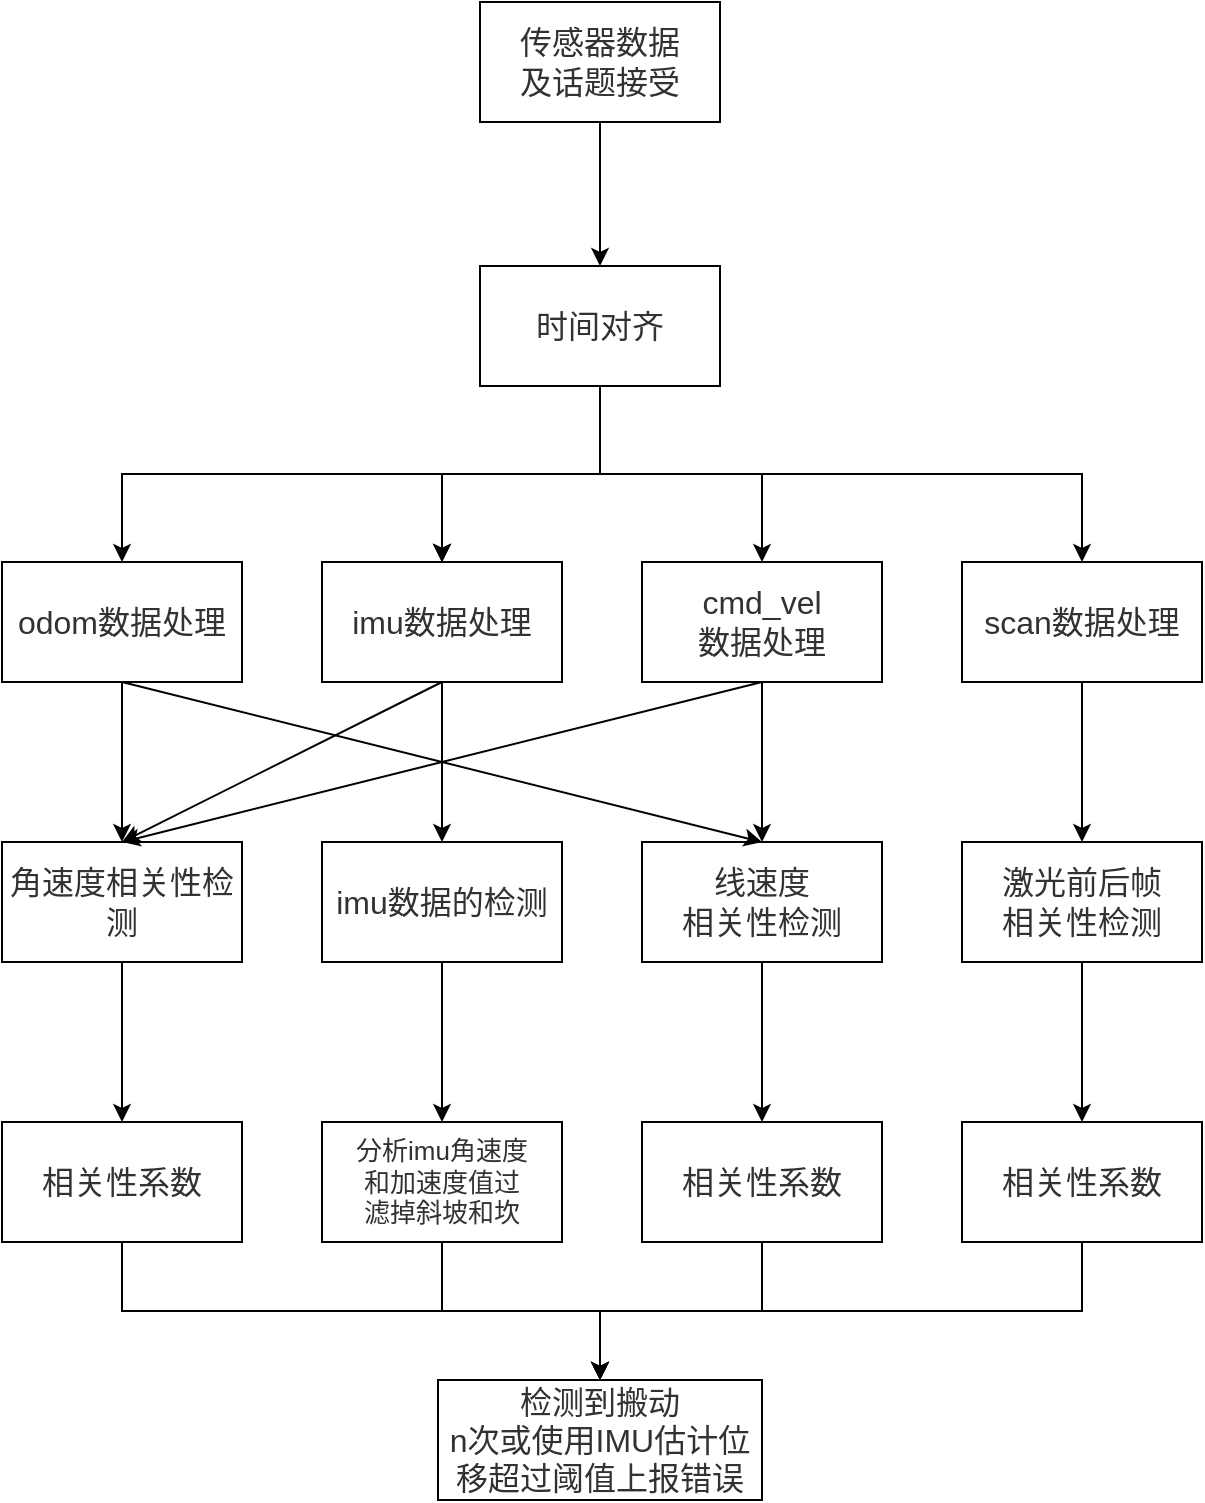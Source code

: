 <mxfile version="24.6.4" type="github" pages="3">
  <diagram id="C5RBs43oDa-KdzZeNtuy" name="Page-1">
    <mxGraphModel dx="1235" dy="590" grid="0" gridSize="10" guides="1" tooltips="1" connect="1" arrows="1" fold="1" page="1" pageScale="1" pageWidth="827" pageHeight="1169" math="0" shadow="0">
      <root>
        <mxCell id="WIyWlLk6GJQsqaUBKTNV-0" />
        <mxCell id="WIyWlLk6GJQsqaUBKTNV-1" parent="WIyWlLk6GJQsqaUBKTNV-0" />
        <mxCell id="gsUSIvWk5guMBdTR6faK-10" value="" style="edgeStyle=orthogonalEdgeStyle;rounded=0;orthogonalLoop=1;jettySize=auto;html=1;strokeColor=default;align=center;verticalAlign=middle;fontFamily=Helvetica;fontSize=12;fontColor=default;fillColor=default;" parent="WIyWlLk6GJQsqaUBKTNV-1" source="gsUSIvWk5guMBdTR6faK-8" target="gsUSIvWk5guMBdTR6faK-9" edge="1">
          <mxGeometry relative="1" as="geometry" />
        </mxCell>
        <mxCell id="gsUSIvWk5guMBdTR6faK-8" value="&lt;span style=&quot;color: rgb(50, 50, 50); font-family: &amp;quot;Microsoft YaHei&amp;quot;, 微软雅黑, Arial; background-color: rgba(255, 255, 255, 0.01); font-size: 16px;&quot;&gt;&lt;font style=&quot;font-size: 16px;&quot;&gt;传感器数据&lt;/font&gt;&lt;/span&gt;&lt;div style=&quot;font-size: 16px;&quot;&gt;&lt;span style=&quot;color: rgb(50, 50, 50); font-family: &amp;quot;Microsoft YaHei&amp;quot;, 微软雅黑, Arial; background-color: rgba(255, 255, 255, 0.01);&quot;&gt;&lt;font style=&quot;font-size: 16px;&quot;&gt;及话题接受&lt;/font&gt;&lt;/span&gt;&lt;/div&gt;" style="rounded=0;whiteSpace=wrap;html=1;strokeColor=default;align=center;verticalAlign=middle;fontFamily=Helvetica;fontSize=12;fontColor=default;fillColor=default;" parent="WIyWlLk6GJQsqaUBKTNV-1" vertex="1">
          <mxGeometry x="339" y="30" width="120" height="60" as="geometry" />
        </mxCell>
        <mxCell id="gsUSIvWk5guMBdTR6faK-12" value="" style="edgeStyle=orthogonalEdgeStyle;rounded=0;orthogonalLoop=1;jettySize=auto;html=1;exitX=0.5;exitY=1;exitDx=0;exitDy=0;strokeColor=default;align=center;verticalAlign=middle;fontFamily=Helvetica;fontSize=12;fontColor=default;fillColor=default;" parent="WIyWlLk6GJQsqaUBKTNV-1" source="gsUSIvWk5guMBdTR6faK-9" target="gsUSIvWk5guMBdTR6faK-11" edge="1">
          <mxGeometry relative="1" as="geometry" />
        </mxCell>
        <mxCell id="gsUSIvWk5guMBdTR6faK-14" value="" style="edgeStyle=orthogonalEdgeStyle;rounded=0;orthogonalLoop=1;jettySize=auto;html=1;strokeColor=default;align=center;verticalAlign=middle;fontFamily=Helvetica;fontSize=12;fontColor=default;fillColor=default;" parent="WIyWlLk6GJQsqaUBKTNV-1" source="gsUSIvWk5guMBdTR6faK-9" target="gsUSIvWk5guMBdTR6faK-13" edge="1">
          <mxGeometry relative="1" as="geometry" />
        </mxCell>
        <mxCell id="gsUSIvWk5guMBdTR6faK-15" value="" style="edgeStyle=orthogonalEdgeStyle;rounded=0;orthogonalLoop=1;jettySize=auto;html=1;strokeColor=default;align=center;verticalAlign=middle;fontFamily=Helvetica;fontSize=12;fontColor=default;fillColor=default;" parent="WIyWlLk6GJQsqaUBKTNV-1" source="gsUSIvWk5guMBdTR6faK-9" target="gsUSIvWk5guMBdTR6faK-13" edge="1">
          <mxGeometry relative="1" as="geometry" />
        </mxCell>
        <mxCell id="gsUSIvWk5guMBdTR6faK-16" value="" style="edgeStyle=orthogonalEdgeStyle;rounded=0;orthogonalLoop=1;jettySize=auto;html=1;strokeColor=default;align=center;verticalAlign=middle;fontFamily=Helvetica;fontSize=12;fontColor=default;fillColor=default;" parent="WIyWlLk6GJQsqaUBKTNV-1" source="gsUSIvWk5guMBdTR6faK-9" target="gsUSIvWk5guMBdTR6faK-13" edge="1">
          <mxGeometry relative="1" as="geometry" />
        </mxCell>
        <mxCell id="gsUSIvWk5guMBdTR6faK-19" value="" style="edgeStyle=orthogonalEdgeStyle;rounded=0;orthogonalLoop=1;jettySize=auto;html=1;exitX=0.5;exitY=1;exitDx=0;exitDy=0;strokeColor=default;align=center;verticalAlign=middle;fontFamily=Helvetica;fontSize=12;fontColor=default;fillColor=default;" parent="WIyWlLk6GJQsqaUBKTNV-1" source="gsUSIvWk5guMBdTR6faK-9" target="gsUSIvWk5guMBdTR6faK-17" edge="1">
          <mxGeometry relative="1" as="geometry" />
        </mxCell>
        <mxCell id="gsUSIvWk5guMBdTR6faK-21" value="" style="edgeStyle=orthogonalEdgeStyle;rounded=0;orthogonalLoop=1;jettySize=auto;html=1;strokeColor=default;align=center;verticalAlign=middle;fontFamily=Helvetica;fontSize=12;fontColor=default;fillColor=default;" parent="WIyWlLk6GJQsqaUBKTNV-1" source="gsUSIvWk5guMBdTR6faK-9" target="gsUSIvWk5guMBdTR6faK-20" edge="1">
          <mxGeometry relative="1" as="geometry" />
        </mxCell>
        <mxCell id="gsUSIvWk5guMBdTR6faK-9" value="&lt;font size=&quot;1&quot; face=&quot;Helvetica&quot; color=&quot;#323232&quot;&gt;&lt;span style=&quot;background-color: rgba(255, 255, 255, 0.01); font-size: 16px;&quot;&gt;时间对齐&lt;/span&gt;&lt;/font&gt;" style="rounded=0;whiteSpace=wrap;html=1;strokeColor=default;align=center;verticalAlign=middle;fontFamily=Helvetica;fontSize=12;fontColor=default;fillColor=default;" parent="WIyWlLk6GJQsqaUBKTNV-1" vertex="1">
          <mxGeometry x="339" y="162" width="120" height="60" as="geometry" />
        </mxCell>
        <mxCell id="gsUSIvWk5guMBdTR6faK-23" value="" style="edgeStyle=orthogonalEdgeStyle;rounded=0;orthogonalLoop=1;jettySize=auto;html=1;strokeColor=default;align=center;verticalAlign=middle;fontFamily=Helvetica;fontSize=12;fontColor=default;fillColor=default;" parent="WIyWlLk6GJQsqaUBKTNV-1" source="gsUSIvWk5guMBdTR6faK-11" target="gsUSIvWk5guMBdTR6faK-22" edge="1">
          <mxGeometry relative="1" as="geometry" />
        </mxCell>
        <mxCell id="gsUSIvWk5guMBdTR6faK-11" value="&lt;span style=&quot;color: rgb(50, 50, 50); background-color: rgba(255, 255, 255, 0.01);&quot;&gt;&lt;font style=&quot;font-size: 16px;&quot;&gt;odom数据处理&lt;/font&gt;&lt;/span&gt;" style="whiteSpace=wrap;html=1;rounded=0;strokeColor=default;align=center;verticalAlign=middle;fontFamily=Helvetica;fontSize=12;fontColor=default;fillColor=default;" parent="WIyWlLk6GJQsqaUBKTNV-1" vertex="1">
          <mxGeometry x="100" y="310" width="120" height="60" as="geometry" />
        </mxCell>
        <mxCell id="gsUSIvWk5guMBdTR6faK-25" value="" style="edgeStyle=orthogonalEdgeStyle;rounded=0;orthogonalLoop=1;jettySize=auto;html=1;strokeColor=default;align=center;verticalAlign=middle;fontFamily=Helvetica;fontSize=12;fontColor=default;fillColor=default;" parent="WIyWlLk6GJQsqaUBKTNV-1" source="gsUSIvWk5guMBdTR6faK-13" target="gsUSIvWk5guMBdTR6faK-24" edge="1">
          <mxGeometry relative="1" as="geometry" />
        </mxCell>
        <mxCell id="gsUSIvWk5guMBdTR6faK-13" value="&lt;span style=&quot;color: rgb(50, 50, 50); background-color: rgba(255, 255, 255, 0.01);&quot;&gt;&lt;font style=&quot;font-size: 16px;&quot; face=&quot;Helvetica&quot;&gt;imu数据处理&lt;/font&gt;&lt;/span&gt;" style="whiteSpace=wrap;html=1;rounded=0;strokeColor=default;align=center;verticalAlign=middle;fontFamily=Helvetica;fontSize=12;fontColor=default;fillColor=default;" parent="WIyWlLk6GJQsqaUBKTNV-1" vertex="1">
          <mxGeometry x="260" y="310" width="120" height="60" as="geometry" />
        </mxCell>
        <mxCell id="gsUSIvWk5guMBdTR6faK-29" value="" style="edgeStyle=orthogonalEdgeStyle;rounded=0;orthogonalLoop=1;jettySize=auto;html=1;strokeColor=default;align=center;verticalAlign=middle;fontFamily=Helvetica;fontSize=12;fontColor=default;fillColor=default;" parent="WIyWlLk6GJQsqaUBKTNV-1" source="gsUSIvWk5guMBdTR6faK-17" target="gsUSIvWk5guMBdTR6faK-28" edge="1">
          <mxGeometry relative="1" as="geometry" />
        </mxCell>
        <mxCell id="gsUSIvWk5guMBdTR6faK-17" value="&lt;span style=&quot;color: rgb(50, 50, 50); background-color: rgba(255, 255, 255, 0.01);&quot;&gt;&lt;font style=&quot;font-size: 16px;&quot; face=&quot;Helvetica&quot;&gt;scan数据处理&lt;/font&gt;&lt;/span&gt;" style="whiteSpace=wrap;html=1;rounded=0;strokeColor=default;align=center;verticalAlign=middle;fontFamily=Helvetica;fontSize=12;fontColor=default;fillColor=default;" parent="WIyWlLk6GJQsqaUBKTNV-1" vertex="1">
          <mxGeometry x="580" y="310" width="120" height="60" as="geometry" />
        </mxCell>
        <mxCell id="gsUSIvWk5guMBdTR6faK-27" value="" style="edgeStyle=orthogonalEdgeStyle;rounded=0;orthogonalLoop=1;jettySize=auto;html=1;strokeColor=default;align=center;verticalAlign=middle;fontFamily=Helvetica;fontSize=12;fontColor=default;fillColor=default;" parent="WIyWlLk6GJQsqaUBKTNV-1" source="gsUSIvWk5guMBdTR6faK-20" target="gsUSIvWk5guMBdTR6faK-26" edge="1">
          <mxGeometry relative="1" as="geometry" />
        </mxCell>
        <mxCell id="gsUSIvWk5guMBdTR6faK-20" value="&lt;span style=&quot;color: rgb(50, 50, 50); background-color: rgba(255, 255, 255, 0.01);&quot;&gt;&lt;font style=&quot;font-size: 16px;&quot; face=&quot;Helvetica&quot;&gt;cmd_vel&lt;/font&gt;&lt;/span&gt;&lt;div&gt;&lt;span style=&quot;color: rgb(50, 50, 50); background-color: rgba(255, 255, 255, 0.01);&quot;&gt;&lt;font style=&quot;font-size: 16px;&quot; face=&quot;Helvetica&quot;&gt;数据处理&lt;/font&gt;&lt;/span&gt;&lt;/div&gt;" style="whiteSpace=wrap;html=1;rounded=0;strokeColor=default;align=center;verticalAlign=middle;fontFamily=Helvetica;fontSize=12;fontColor=default;fillColor=default;" parent="WIyWlLk6GJQsqaUBKTNV-1" vertex="1">
          <mxGeometry x="420" y="310" width="120" height="60" as="geometry" />
        </mxCell>
        <mxCell id="gsUSIvWk5guMBdTR6faK-35" value="" style="edgeStyle=orthogonalEdgeStyle;rounded=0;orthogonalLoop=1;jettySize=auto;html=1;strokeColor=default;align=center;verticalAlign=middle;fontFamily=Helvetica;fontSize=12;fontColor=default;fillColor=default;" parent="WIyWlLk6GJQsqaUBKTNV-1" source="gsUSIvWk5guMBdTR6faK-22" target="gsUSIvWk5guMBdTR6faK-34" edge="1">
          <mxGeometry relative="1" as="geometry" />
        </mxCell>
        <mxCell id="gsUSIvWk5guMBdTR6faK-22" value="&lt;span style=&quot;color: rgb(50, 50, 50); background-color: rgba(255, 255, 255, 0.01);&quot;&gt;&lt;font style=&quot;font-size: 16px;&quot; face=&quot;Helvetica&quot;&gt;角速度相关性检测&lt;/font&gt;&lt;/span&gt;" style="whiteSpace=wrap;html=1;rounded=0;strokeColor=default;align=center;verticalAlign=middle;fontFamily=Helvetica;fontSize=12;fontColor=default;fillColor=default;" parent="WIyWlLk6GJQsqaUBKTNV-1" vertex="1">
          <mxGeometry x="100" y="450" width="120" height="60" as="geometry" />
        </mxCell>
        <mxCell id="gsUSIvWk5guMBdTR6faK-37" value="" style="edgeStyle=orthogonalEdgeStyle;rounded=0;orthogonalLoop=1;jettySize=auto;html=1;strokeColor=default;align=center;verticalAlign=middle;fontFamily=Helvetica;fontSize=12;fontColor=default;fillColor=default;" parent="WIyWlLk6GJQsqaUBKTNV-1" source="gsUSIvWk5guMBdTR6faK-24" target="gsUSIvWk5guMBdTR6faK-36" edge="1">
          <mxGeometry relative="1" as="geometry" />
        </mxCell>
        <mxCell id="gsUSIvWk5guMBdTR6faK-24" value="&lt;div&gt;&lt;span style=&quot;color: rgb(50, 50, 50); background-color: rgba(255, 255, 255, 0.01);&quot;&gt;&lt;font face=&quot;Helvetica&quot; style=&quot;font-size: 16px;&quot;&gt;imu数据的检测&lt;/font&gt;&lt;/span&gt;&lt;span style=&quot;color: rgb(50, 50, 50); font-family: &amp;quot;Microsoft YaHei&amp;quot;, 微软雅黑, Arial; font-size: 13px; background-color: rgba(255, 255, 255, 0.01);&quot;&gt;&lt;br&gt;&lt;/span&gt;&lt;/div&gt;" style="whiteSpace=wrap;html=1;rounded=0;strokeColor=default;align=center;verticalAlign=middle;fontFamily=Helvetica;fontSize=12;fontColor=default;fillColor=default;" parent="WIyWlLk6GJQsqaUBKTNV-1" vertex="1">
          <mxGeometry x="260" y="450" width="120" height="60" as="geometry" />
        </mxCell>
        <mxCell id="gsUSIvWk5guMBdTR6faK-39" value="" style="edgeStyle=orthogonalEdgeStyle;rounded=0;orthogonalLoop=1;jettySize=auto;html=1;strokeColor=default;align=center;verticalAlign=middle;fontFamily=Helvetica;fontSize=12;fontColor=default;fillColor=default;" parent="WIyWlLk6GJQsqaUBKTNV-1" source="gsUSIvWk5guMBdTR6faK-26" target="gsUSIvWk5guMBdTR6faK-38" edge="1">
          <mxGeometry relative="1" as="geometry" />
        </mxCell>
        <mxCell id="gsUSIvWk5guMBdTR6faK-26" value="&lt;span style=&quot;color: rgb(50, 50, 50); font-family: &amp;quot;Microsoft YaHei&amp;quot;, 微软雅黑, Arial; background-color: rgba(255, 255, 255, 0.01);&quot;&gt;&lt;font style=&quot;font-size: 16px;&quot;&gt;线速度&lt;/font&gt;&lt;/span&gt;&lt;div&gt;&lt;span style=&quot;color: rgb(50, 50, 50); font-family: &amp;quot;Microsoft YaHei&amp;quot;, 微软雅黑, Arial; background-color: rgba(255, 255, 255, 0.01);&quot;&gt;&lt;font style=&quot;font-size: 16px;&quot;&gt;相关性检测&lt;/font&gt;&lt;/span&gt;&lt;/div&gt;" style="whiteSpace=wrap;html=1;rounded=0;strokeColor=default;align=center;verticalAlign=middle;fontFamily=Helvetica;fontSize=12;fontColor=default;fillColor=default;" parent="WIyWlLk6GJQsqaUBKTNV-1" vertex="1">
          <mxGeometry x="420" y="450" width="120" height="60" as="geometry" />
        </mxCell>
        <mxCell id="gsUSIvWk5guMBdTR6faK-41" value="" style="edgeStyle=orthogonalEdgeStyle;rounded=0;orthogonalLoop=1;jettySize=auto;html=1;strokeColor=default;align=center;verticalAlign=middle;fontFamily=Helvetica;fontSize=12;fontColor=default;fillColor=default;" parent="WIyWlLk6GJQsqaUBKTNV-1" source="gsUSIvWk5guMBdTR6faK-28" target="gsUSIvWk5guMBdTR6faK-40" edge="1">
          <mxGeometry relative="1" as="geometry" />
        </mxCell>
        <mxCell id="gsUSIvWk5guMBdTR6faK-28" value="&lt;span style=&quot;color: rgb(50, 50, 50); font-family: &amp;quot;Microsoft YaHei&amp;quot;, 微软雅黑, Arial; background-color: rgba(255, 255, 255, 0.01); font-size: 16px;&quot;&gt;&lt;font style=&quot;font-size: 16px;&quot;&gt;激光前后帧&lt;/font&gt;&lt;/span&gt;&lt;div style=&quot;font-size: 16px;&quot;&gt;&lt;span style=&quot;color: rgb(50, 50, 50); font-family: &amp;quot;Microsoft YaHei&amp;quot;, 微软雅黑, Arial; background-color: rgba(255, 255, 255, 0.01);&quot;&gt;&lt;font style=&quot;font-size: 16px;&quot;&gt;相关性检测&lt;/font&gt;&lt;/span&gt;&lt;/div&gt;" style="whiteSpace=wrap;html=1;rounded=0;strokeColor=default;align=center;verticalAlign=middle;fontFamily=Helvetica;fontSize=12;fontColor=default;fillColor=default;" parent="WIyWlLk6GJQsqaUBKTNV-1" vertex="1">
          <mxGeometry x="580" y="450" width="120" height="60" as="geometry" />
        </mxCell>
        <mxCell id="gsUSIvWk5guMBdTR6faK-31" value="" style="endArrow=classic;html=1;rounded=0;entryX=0.5;entryY=0;entryDx=0;entryDy=0;exitX=0.5;exitY=1;exitDx=0;exitDy=0;strokeColor=default;align=center;verticalAlign=middle;fontFamily=Helvetica;fontSize=12;fontColor=default;fillColor=default;" parent="WIyWlLk6GJQsqaUBKTNV-1" source="gsUSIvWk5guMBdTR6faK-20" target="gsUSIvWk5guMBdTR6faK-22" edge="1">
          <mxGeometry width="50" height="50" relative="1" as="geometry">
            <mxPoint x="390" y="420" as="sourcePoint" />
            <mxPoint x="440" y="370" as="targetPoint" />
          </mxGeometry>
        </mxCell>
        <mxCell id="gsUSIvWk5guMBdTR6faK-32" value="" style="endArrow=classic;html=1;rounded=0;exitX=0.5;exitY=1;exitDx=0;exitDy=0;entryX=0.5;entryY=0;entryDx=0;entryDy=0;strokeColor=default;align=center;verticalAlign=middle;fontFamily=Helvetica;fontSize=12;fontColor=default;fillColor=default;" parent="WIyWlLk6GJQsqaUBKTNV-1" source="gsUSIvWk5guMBdTR6faK-13" target="gsUSIvWk5guMBdTR6faK-22" edge="1">
          <mxGeometry width="50" height="50" relative="1" as="geometry">
            <mxPoint x="390" y="420" as="sourcePoint" />
            <mxPoint x="440" y="370" as="targetPoint" />
          </mxGeometry>
        </mxCell>
        <mxCell id="gsUSIvWk5guMBdTR6faK-33" value="" style="endArrow=classic;html=1;rounded=0;exitX=0.5;exitY=1;exitDx=0;exitDy=0;entryX=0.5;entryY=0;entryDx=0;entryDy=0;strokeColor=default;align=center;verticalAlign=middle;fontFamily=Helvetica;fontSize=12;fontColor=default;fillColor=default;" parent="WIyWlLk6GJQsqaUBKTNV-1" source="gsUSIvWk5guMBdTR6faK-11" target="gsUSIvWk5guMBdTR6faK-26" edge="1">
          <mxGeometry width="50" height="50" relative="1" as="geometry">
            <mxPoint x="390" y="420" as="sourcePoint" />
            <mxPoint x="440" y="370" as="targetPoint" />
          </mxGeometry>
        </mxCell>
        <mxCell id="gsUSIvWk5guMBdTR6faK-48" style="edgeStyle=orthogonalEdgeStyle;rounded=0;orthogonalLoop=1;jettySize=auto;html=1;exitX=0.5;exitY=1;exitDx=0;exitDy=0;entryX=0.5;entryY=0;entryDx=0;entryDy=0;strokeColor=default;align=center;verticalAlign=middle;fontFamily=Helvetica;fontSize=12;fontColor=default;fillColor=default;" parent="WIyWlLk6GJQsqaUBKTNV-1" source="gsUSIvWk5guMBdTR6faK-34" target="gsUSIvWk5guMBdTR6faK-42" edge="1">
          <mxGeometry relative="1" as="geometry" />
        </mxCell>
        <mxCell id="gsUSIvWk5guMBdTR6faK-34" value="&lt;span style=&quot;color: rgb(50, 50, 50); background-color: rgba(255, 255, 255, 0.01);&quot;&gt;&lt;font style=&quot;font-size: 16px;&quot; face=&quot;Helvetica&quot;&gt;相关性系数&lt;/font&gt;&lt;/span&gt;" style="whiteSpace=wrap;html=1;rounded=0;strokeColor=default;align=center;verticalAlign=middle;fontFamily=Helvetica;fontSize=12;fontColor=default;fillColor=default;" parent="WIyWlLk6GJQsqaUBKTNV-1" vertex="1">
          <mxGeometry x="100" y="590" width="120" height="60" as="geometry" />
        </mxCell>
        <mxCell id="gsUSIvWk5guMBdTR6faK-49" style="edgeStyle=orthogonalEdgeStyle;rounded=0;orthogonalLoop=1;jettySize=auto;html=1;exitX=0.5;exitY=1;exitDx=0;exitDy=0;entryX=0.5;entryY=0;entryDx=0;entryDy=0;strokeColor=default;align=center;verticalAlign=middle;fontFamily=Helvetica;fontSize=12;fontColor=default;fillColor=default;" parent="WIyWlLk6GJQsqaUBKTNV-1" source="gsUSIvWk5guMBdTR6faK-36" target="gsUSIvWk5guMBdTR6faK-42" edge="1">
          <mxGeometry relative="1" as="geometry" />
        </mxCell>
        <mxCell id="gsUSIvWk5guMBdTR6faK-36" value="&lt;span style=&quot;color: rgb(50, 50, 50); font-family: &amp;quot;Microsoft YaHei&amp;quot;, 微软雅黑, Arial; background-color: rgba(255, 255, 255, 0.01); font-size: 13px;&quot;&gt;&lt;font style=&quot;font-size: 13px;&quot;&gt;分析imu角速度&lt;/font&gt;&lt;/span&gt;&lt;div style=&quot;font-size: 13px;&quot;&gt;&lt;font style=&quot;font-size: 13px;&quot;&gt;&lt;span style=&quot;color: rgb(50, 50, 50); font-family: &amp;quot;Microsoft YaHei&amp;quot;, 微软雅黑, Arial; background-color: rgba(255, 255, 255, 0.01);&quot;&gt;和&lt;/span&gt;&lt;span style=&quot;background-color: rgba(255, 255, 255, 0.01); color: rgb(50, 50, 50); font-family: &amp;quot;Microsoft YaHei&amp;quot;, 微软雅黑, Arial;&quot;&gt;加速度值过&lt;/span&gt;&lt;/font&gt;&lt;/div&gt;&lt;div style=&quot;font-size: 13px;&quot;&gt;&lt;font style=&quot;font-size: 13px;&quot;&gt;&lt;span style=&quot;background-color: rgba(255, 255, 255, 0.01); color: rgb(50, 50, 50); font-family: &amp;quot;Microsoft YaHei&amp;quot;, 微软雅黑, Arial;&quot;&gt;滤掉&lt;/span&gt;&lt;span style=&quot;background-color: rgba(255, 255, 255, 0.01); color: rgb(50, 50, 50); font-family: &amp;quot;Microsoft YaHei&amp;quot;, 微软雅黑, Arial;&quot;&gt;斜坡和坎&lt;/span&gt;&lt;/font&gt;&lt;/div&gt;" style="whiteSpace=wrap;html=1;rounded=0;strokeColor=default;align=center;verticalAlign=middle;fontFamily=Helvetica;fontSize=12;fontColor=default;fillColor=default;" parent="WIyWlLk6GJQsqaUBKTNV-1" vertex="1">
          <mxGeometry x="260" y="590" width="120" height="60" as="geometry" />
        </mxCell>
        <mxCell id="gsUSIvWk5guMBdTR6faK-50" style="edgeStyle=orthogonalEdgeStyle;rounded=0;orthogonalLoop=1;jettySize=auto;html=1;exitX=0.5;exitY=1;exitDx=0;exitDy=0;entryX=0.5;entryY=0;entryDx=0;entryDy=0;strokeColor=default;align=center;verticalAlign=middle;fontFamily=Helvetica;fontSize=12;fontColor=default;fillColor=default;" parent="WIyWlLk6GJQsqaUBKTNV-1" source="gsUSIvWk5guMBdTR6faK-38" target="gsUSIvWk5guMBdTR6faK-42" edge="1">
          <mxGeometry relative="1" as="geometry" />
        </mxCell>
        <mxCell id="gsUSIvWk5guMBdTR6faK-38" value="&lt;span style=&quot;color: rgb(50, 50, 50); background-color: rgba(255, 255, 255, 0.01);&quot;&gt;&lt;font face=&quot;Helvetica&quot; style=&quot;font-size: 16px;&quot;&gt;相关性系数&lt;/font&gt;&lt;/span&gt;" style="whiteSpace=wrap;html=1;rounded=0;strokeColor=default;align=center;verticalAlign=middle;fontFamily=Helvetica;fontSize=12;fontColor=default;fillColor=default;" parent="WIyWlLk6GJQsqaUBKTNV-1" vertex="1">
          <mxGeometry x="420" y="590" width="120" height="60" as="geometry" />
        </mxCell>
        <mxCell id="gsUSIvWk5guMBdTR6faK-51" style="edgeStyle=orthogonalEdgeStyle;rounded=0;orthogonalLoop=1;jettySize=auto;html=1;exitX=0.5;exitY=1;exitDx=0;exitDy=0;entryX=0.5;entryY=0;entryDx=0;entryDy=0;strokeColor=default;align=center;verticalAlign=middle;fontFamily=Helvetica;fontSize=12;fontColor=default;fillColor=default;" parent="WIyWlLk6GJQsqaUBKTNV-1" source="gsUSIvWk5guMBdTR6faK-40" target="gsUSIvWk5guMBdTR6faK-42" edge="1">
          <mxGeometry relative="1" as="geometry" />
        </mxCell>
        <mxCell id="gsUSIvWk5guMBdTR6faK-40" value="&lt;span style=&quot;color: rgb(50, 50, 50); background-color: rgba(255, 255, 255, 0.01);&quot;&gt;&lt;font style=&quot;font-size: 16px;&quot;&gt;相关性系数&lt;/font&gt;&lt;/span&gt;" style="whiteSpace=wrap;html=1;rounded=0;strokeColor=default;align=center;verticalAlign=middle;fontFamily=Helvetica;fontSize=12;fontColor=default;fillColor=default;" parent="WIyWlLk6GJQsqaUBKTNV-1" vertex="1">
          <mxGeometry x="580" y="590" width="120" height="60" as="geometry" />
        </mxCell>
        <mxCell id="gsUSIvWk5guMBdTR6faK-42" value="&lt;span style=&quot;color: rgb(50, 50, 50); background-color: rgba(255, 255, 255, 0.01); font-size: 16px;&quot;&gt;&lt;font face=&quot;Helvetica&quot; style=&quot;font-size: 16px;&quot;&gt;检测到搬动&lt;/font&gt;&lt;/span&gt;&lt;div&gt;&lt;span style=&quot;color: rgb(50, 50, 50); background-color: rgba(255, 255, 255, 0.01); font-size: 16px;&quot;&gt;&lt;font face=&quot;Helvetica&quot; style=&quot;font-size: 16px;&quot;&gt;n次或使用IMU估计位移超过阈值&lt;/font&gt;&lt;/span&gt;&lt;span style=&quot;font-size: 16px; font-family: Uznxu0LywHvR5mL8-cta; color: rgb(50, 50, 50); background-color: initial;&quot;&gt;上报错误&lt;/span&gt;&lt;/div&gt;" style="whiteSpace=wrap;html=1;rounded=0;strokeColor=default;align=center;verticalAlign=middle;fontFamily=Helvetica;fontSize=12;fontColor=default;fillColor=default;" parent="WIyWlLk6GJQsqaUBKTNV-1" vertex="1">
          <mxGeometry x="318" y="719" width="162" height="60" as="geometry" />
        </mxCell>
      </root>
    </mxGraphModel>
  </diagram>
  <diagram id="t9XJUNXolXpHZnt8aF_0" name="第 2 页">
    <mxGraphModel dx="1893" dy="2073" grid="0" gridSize="10" guides="1" tooltips="1" connect="1" arrows="1" fold="1" page="1" pageScale="1" pageWidth="827" pageHeight="1169" math="0" shadow="0">
      <root>
        <mxCell id="0" />
        <mxCell id="1" parent="0" />
        <mxCell id="sm8vjDJu2ytxRh9jzcNK-3" value="" style="edgeStyle=orthogonalEdgeStyle;rounded=0;orthogonalLoop=1;jettySize=auto;html=1;" edge="1" parent="1" source="sm8vjDJu2ytxRh9jzcNK-1" target="sm8vjDJu2ytxRh9jzcNK-2">
          <mxGeometry relative="1" as="geometry" />
        </mxCell>
        <mxCell id="sm8vjDJu2ytxRh9jzcNK-1" value="&lt;p&gt;开始评测&lt;span style=&quot;background-color: initial;&quot;&gt;并&lt;/span&gt;&lt;span style=&quot;background-color: initial;&quot;&gt;获取当前楼层&lt;/span&gt;&lt;/p&gt;" style="rounded=1;whiteSpace=wrap;html=1;" vertex="1" parent="1">
          <mxGeometry x="102" y="6" width="120" height="60" as="geometry" />
        </mxCell>
        <mxCell id="o6NC3qgkAhphlNpx-q68-4" value="" style="edgeStyle=orthogonalEdgeStyle;rounded=0;orthogonalLoop=1;jettySize=auto;html=1;" edge="1" parent="1" source="sm8vjDJu2ytxRh9jzcNK-2" target="o6NC3qgkAhphlNpx-q68-3">
          <mxGeometry relative="1" as="geometry" />
        </mxCell>
        <mxCell id="sm8vjDJu2ytxRh9jzcNK-2" value="进梯模式时结束评测" style="whiteSpace=wrap;html=1;rounded=1;" vertex="1" parent="1">
          <mxGeometry x="102" y="146" width="120" height="60" as="geometry" />
        </mxCell>
        <mxCell id="o6NC3qgkAhphlNpx-q68-45" style="edgeStyle=orthogonalEdgeStyle;rounded=0;orthogonalLoop=1;jettySize=auto;html=1;exitX=0.5;exitY=1;exitDx=0;exitDy=0;" edge="1" parent="1" source="o6NC3qgkAhphlNpx-q68-1" target="sm8vjDJu2ytxRh9jzcNK-1">
          <mxGeometry relative="1" as="geometry" />
        </mxCell>
        <mxCell id="o6NC3qgkAhphlNpx-q68-1" value="下桩/出梯" style="whiteSpace=wrap;html=1;rounded=1;" vertex="1" parent="1">
          <mxGeometry x="102" y="-134" width="120" height="60" as="geometry" />
        </mxCell>
        <mxCell id="o6NC3qgkAhphlNpx-q68-17" style="edgeStyle=orthogonalEdgeStyle;rounded=0;orthogonalLoop=1;jettySize=auto;html=1;exitX=1;exitY=0.5;exitDx=0;exitDy=0;entryX=0;entryY=0.5;entryDx=0;entryDy=0;dashed=1;" edge="1" parent="1" source="o6NC3qgkAhphlNpx-q68-3" target="o6NC3qgkAhphlNpx-q68-14">
          <mxGeometry relative="1" as="geometry" />
        </mxCell>
        <mxCell id="o6NC3qgkAhphlNpx-q68-19" value="&lt;span style=&quot;font-size: 12px; text-wrap: wrap; background-color: rgb(251, 251, 251);&quot;&gt;添加地图评测任务&lt;/span&gt;" style="edgeLabel;html=1;align=center;verticalAlign=middle;resizable=0;points=[];" vertex="1" connectable="0" parent="o6NC3qgkAhphlNpx-q68-17">
          <mxGeometry x="-0.032" relative="1" as="geometry">
            <mxPoint as="offset" />
          </mxGeometry>
        </mxCell>
        <mxCell id="o6NC3qgkAhphlNpx-q68-42" style="edgeStyle=orthogonalEdgeStyle;rounded=0;orthogonalLoop=1;jettySize=auto;html=1;exitX=0.5;exitY=1;exitDx=0;exitDy=0;entryX=0.5;entryY=0;entryDx=0;entryDy=0;" edge="1" parent="1" source="o6NC3qgkAhphlNpx-q68-3" target="o6NC3qgkAhphlNpx-q68-40">
          <mxGeometry relative="1" as="geometry" />
        </mxCell>
        <mxCell id="o6NC3qgkAhphlNpx-q68-3" value="保存测评地图并" style="whiteSpace=wrap;html=1;rounded=1;" vertex="1" parent="1">
          <mxGeometry x="102" y="286" width="120" height="60" as="geometry" />
        </mxCell>
        <mxCell id="o6NC3qgkAhphlNpx-q68-29" value="" style="edgeStyle=orthogonalEdgeStyle;rounded=0;orthogonalLoop=1;jettySize=auto;html=1;" edge="1" parent="1" source="o6NC3qgkAhphlNpx-q68-10" target="o6NC3qgkAhphlNpx-q68-28">
          <mxGeometry relative="1" as="geometry" />
        </mxCell>
        <mxCell id="o6NC3qgkAhphlNpx-q68-52" value="是" style="edgeLabel;html=1;align=center;verticalAlign=middle;resizable=0;points=[];" vertex="1" connectable="0" parent="o6NC3qgkAhphlNpx-q68-29">
          <mxGeometry x="-0.302" y="3" relative="1" as="geometry">
            <mxPoint x="-3" as="offset" />
          </mxGeometry>
        </mxCell>
        <mxCell id="o6NC3qgkAhphlNpx-q68-43" style="edgeStyle=orthogonalEdgeStyle;rounded=0;orthogonalLoop=1;jettySize=auto;html=1;exitX=0;exitY=0.5;exitDx=0;exitDy=0;entryX=0;entryY=0.5;entryDx=0;entryDy=0;" edge="1" parent="1" source="o6NC3qgkAhphlNpx-q68-10" target="o6NC3qgkAhphlNpx-q68-40">
          <mxGeometry relative="1" as="geometry">
            <Array as="points">
              <mxPoint x="318" y="-100" />
              <mxPoint x="318" y="456" />
            </Array>
          </mxGeometry>
        </mxCell>
        <mxCell id="o6NC3qgkAhphlNpx-q68-53" value="否" style="edgeLabel;html=1;align=center;verticalAlign=middle;resizable=0;points=[];" vertex="1" connectable="0" parent="o6NC3qgkAhphlNpx-q68-43">
          <mxGeometry x="-0.699" relative="1" as="geometry">
            <mxPoint y="17" as="offset" />
          </mxGeometry>
        </mxCell>
        <mxCell id="o6NC3qgkAhphlNpx-q68-10" value="机器在桩" style="rhombus;whiteSpace=wrap;html=1;rounded=1;" vertex="1" parent="1">
          <mxGeometry x="374" y="-140" width="80" height="80" as="geometry" />
        </mxCell>
        <mxCell id="o6NC3qgkAhphlNpx-q68-49" style="edgeStyle=orthogonalEdgeStyle;rounded=0;orthogonalLoop=1;jettySize=auto;html=1;exitX=0.5;exitY=1;exitDx=0;exitDy=0;" edge="1" parent="1" source="o6NC3qgkAhphlNpx-q68-11" target="o6NC3qgkAhphlNpx-q68-10">
          <mxGeometry relative="1" as="geometry" />
        </mxCell>
        <mxCell id="o6NC3qgkAhphlNpx-q68-50" style="edgeStyle=orthogonalEdgeStyle;rounded=0;orthogonalLoop=1;jettySize=auto;html=1;exitX=0.5;exitY=1;exitDx=0;exitDy=0;entryX=0.5;entryY=0;entryDx=0;entryDy=0;" edge="1" parent="1" source="o6NC3qgkAhphlNpx-q68-11" target="o6NC3qgkAhphlNpx-q68-22">
          <mxGeometry relative="1" as="geometry" />
        </mxCell>
        <mxCell id="o6NC3qgkAhphlNpx-q68-51" style="edgeStyle=orthogonalEdgeStyle;rounded=0;orthogonalLoop=1;jettySize=auto;html=1;exitX=0.5;exitY=1;exitDx=0;exitDy=0;entryX=0.5;entryY=0;entryDx=0;entryDy=0;" edge="1" parent="1" source="o6NC3qgkAhphlNpx-q68-11" target="o6NC3qgkAhphlNpx-q68-1">
          <mxGeometry relative="1" as="geometry" />
        </mxCell>
        <mxCell id="o6NC3qgkAhphlNpx-q68-11" value="开始" style="rounded=1;whiteSpace=wrap;html=1;" vertex="1" parent="1">
          <mxGeometry x="354" y="-281" width="120" height="60" as="geometry" />
        </mxCell>
        <mxCell id="o6NC3qgkAhphlNpx-q68-41" value="" style="edgeStyle=orthogonalEdgeStyle;rounded=0;orthogonalLoop=1;jettySize=auto;html=1;" edge="1" parent="1" source="o6NC3qgkAhphlNpx-q68-14" target="o6NC3qgkAhphlNpx-q68-40">
          <mxGeometry relative="1" as="geometry" />
        </mxCell>
        <mxCell id="o6NC3qgkAhphlNpx-q68-14" value="处理任务队列" style="whiteSpace=wrap;html=1;rounded=1;" vertex="1" parent="1">
          <mxGeometry x="354" y="286" width="120" height="60" as="geometry" />
        </mxCell>
        <mxCell id="o6NC3qgkAhphlNpx-q68-27" value="" style="edgeStyle=orthogonalEdgeStyle;rounded=0;orthogonalLoop=1;jettySize=auto;html=1;" edge="1" parent="1" source="o6NC3qgkAhphlNpx-q68-22" target="o6NC3qgkAhphlNpx-q68-26">
          <mxGeometry relative="1" as="geometry" />
        </mxCell>
        <mxCell id="o6NC3qgkAhphlNpx-q68-54" value="是" style="edgeLabel;html=1;align=center;verticalAlign=middle;resizable=0;points=[];" vertex="1" connectable="0" parent="o6NC3qgkAhphlNpx-q68-27">
          <mxGeometry x="-0.194" y="-2" relative="1" as="geometry">
            <mxPoint x="2" as="offset" />
          </mxGeometry>
        </mxCell>
        <mxCell id="o6NC3qgkAhphlNpx-q68-44" style="edgeStyle=orthogonalEdgeStyle;rounded=0;orthogonalLoop=1;jettySize=auto;html=1;exitX=0.935;exitY=0.487;exitDx=0;exitDy=0;entryX=1;entryY=0.5;entryDx=0;entryDy=0;exitPerimeter=0;dashed=1;" edge="1" parent="1" source="o6NC3qgkAhphlNpx-q68-22" target="o6NC3qgkAhphlNpx-q68-14">
          <mxGeometry relative="1" as="geometry">
            <Array as="points">
              <mxPoint x="706" y="-107" />
              <mxPoint x="758" y="-107" />
              <mxPoint x="758" y="316" />
            </Array>
          </mxGeometry>
        </mxCell>
        <mxCell id="o6NC3qgkAhphlNpx-q68-47" value="否" style="edgeLabel;html=1;align=center;verticalAlign=middle;resizable=0;points=[];" vertex="1" connectable="0" parent="o6NC3qgkAhphlNpx-q68-44">
          <mxGeometry x="-0.725" relative="1" as="geometry">
            <mxPoint as="offset" />
          </mxGeometry>
        </mxCell>
        <mxCell id="o6NC3qgkAhphlNpx-q68-22" value="新任务" style="rhombus;whiteSpace=wrap;html=1;rounded=1;" vertex="1" parent="1">
          <mxGeometry x="632.5" y="-144" width="79" height="80" as="geometry" />
        </mxCell>
        <mxCell id="o6NC3qgkAhphlNpx-q68-39" style="edgeStyle=orthogonalEdgeStyle;rounded=0;orthogonalLoop=1;jettySize=auto;html=1;exitX=0;exitY=0.5;exitDx=0;exitDy=0;entryX=0.5;entryY=0;entryDx=0;entryDy=0;dashed=1;" edge="1" parent="1" source="o6NC3qgkAhphlNpx-q68-26" target="o6NC3qgkAhphlNpx-q68-28">
          <mxGeometry relative="1" as="geometry">
            <Array as="points">
              <mxPoint x="571" y="33" />
              <mxPoint x="551" y="33" />
              <mxPoint x="551" y="-24" />
              <mxPoint x="414" y="-24" />
            </Array>
          </mxGeometry>
        </mxCell>
        <mxCell id="o6NC3qgkAhphlNpx-q68-48" style="edgeStyle=orthogonalEdgeStyle;rounded=0;orthogonalLoop=1;jettySize=auto;html=1;exitX=0.5;exitY=1;exitDx=0;exitDy=0;entryX=1;entryY=0.5;entryDx=0;entryDy=0;" edge="1" parent="1" source="o6NC3qgkAhphlNpx-q68-26" target="o6NC3qgkAhphlNpx-q68-40">
          <mxGeometry relative="1" as="geometry" />
        </mxCell>
        <mxCell id="o6NC3qgkAhphlNpx-q68-26" value="打断任务并记录断点" style="whiteSpace=wrap;html=1;rounded=1;" vertex="1" parent="1">
          <mxGeometry x="612" y="3" width="120" height="60" as="geometry" />
        </mxCell>
        <mxCell id="o6NC3qgkAhphlNpx-q68-36" value="" style="edgeStyle=orthogonalEdgeStyle;rounded=0;orthogonalLoop=1;jettySize=auto;html=1;" edge="1" parent="1" source="o6NC3qgkAhphlNpx-q68-28" target="o6NC3qgkAhphlNpx-q68-35">
          <mxGeometry relative="1" as="geometry" />
        </mxCell>
        <mxCell id="o6NC3qgkAhphlNpx-q68-37" style="edgeStyle=orthogonalEdgeStyle;rounded=0;orthogonalLoop=1;jettySize=auto;html=1;exitX=0.946;exitY=0.51;exitDx=0;exitDy=0;entryX=1;entryY=0.5;entryDx=0;entryDy=0;exitPerimeter=0;" edge="1" parent="1" source="o6NC3qgkAhphlNpx-q68-28" target="o6NC3qgkAhphlNpx-q68-14">
          <mxGeometry relative="1" as="geometry">
            <Array as="points">
              <mxPoint x="514" y="37" />
              <mxPoint x="514" y="316" />
            </Array>
          </mxGeometry>
        </mxCell>
        <mxCell id="o6NC3qgkAhphlNpx-q68-28" value="是否存在断点" style="rhombus;whiteSpace=wrap;html=1;rounded=1;" vertex="1" parent="1">
          <mxGeometry x="359" y="-4" width="110" height="80" as="geometry" />
        </mxCell>
        <mxCell id="o6NC3qgkAhphlNpx-q68-38" style="edgeStyle=orthogonalEdgeStyle;rounded=0;orthogonalLoop=1;jettySize=auto;html=1;exitX=0.5;exitY=1;exitDx=0;exitDy=0;" edge="1" parent="1" source="o6NC3qgkAhphlNpx-q68-35" target="o6NC3qgkAhphlNpx-q68-14">
          <mxGeometry relative="1" as="geometry" />
        </mxCell>
        <mxCell id="o6NC3qgkAhphlNpx-q68-35" value="处理断点任务" style="whiteSpace=wrap;html=1;rounded=1;" vertex="1" parent="1">
          <mxGeometry x="354" y="146" width="120" height="60" as="geometry" />
        </mxCell>
        <mxCell id="o6NC3qgkAhphlNpx-q68-40" value="结束" style="whiteSpace=wrap;html=1;rounded=1;" vertex="1" parent="1">
          <mxGeometry x="354" y="426" width="120" height="60" as="geometry" />
        </mxCell>
        <mxCell id="o6NC3qgkAhphlNpx-q68-56" value="" style="edgeStyle=orthogonalEdgeStyle;rounded=0;orthogonalLoop=1;jettySize=auto;html=1;" edge="1" parent="1" source="o6NC3qgkAhphlNpx-q68-57" target="o6NC3qgkAhphlNpx-q68-59">
          <mxGeometry relative="1" as="geometry" />
        </mxCell>
        <mxCell id="o6NC3qgkAhphlNpx-q68-57" value="&lt;p&gt;开始评测&lt;span style=&quot;background-color: initial;&quot;&gt;并&lt;/span&gt;&lt;span style=&quot;background-color: initial;&quot;&gt;获取当前楼层&lt;/span&gt;&lt;/p&gt;" style="rounded=1;whiteSpace=wrap;html=1;" vertex="1" parent="1">
          <mxGeometry x="355" y="1303" width="120" height="60" as="geometry" />
        </mxCell>
        <mxCell id="o6NC3qgkAhphlNpx-q68-58" value="" style="edgeStyle=orthogonalEdgeStyle;rounded=0;orthogonalLoop=1;jettySize=auto;html=1;" edge="1" parent="1" source="o6NC3qgkAhphlNpx-q68-59" target="o6NC3qgkAhphlNpx-q68-65">
          <mxGeometry relative="1" as="geometry" />
        </mxCell>
        <mxCell id="o6NC3qgkAhphlNpx-q68-59" value="进梯模式时结束评测" style="whiteSpace=wrap;html=1;rounded=1;" vertex="1" parent="1">
          <mxGeometry x="355" y="1443" width="120" height="60" as="geometry" />
        </mxCell>
        <mxCell id="o6NC3qgkAhphlNpx-q68-60" style="edgeStyle=orthogonalEdgeStyle;rounded=0;orthogonalLoop=1;jettySize=auto;html=1;exitX=0.5;exitY=1;exitDx=0;exitDy=0;" edge="1" parent="1" source="o6NC3qgkAhphlNpx-q68-61" target="o6NC3qgkAhphlNpx-q68-57">
          <mxGeometry relative="1" as="geometry" />
        </mxCell>
        <mxCell id="o6NC3qgkAhphlNpx-q68-61" value="下桩/出梯" style="whiteSpace=wrap;html=1;rounded=1;" vertex="1" parent="1">
          <mxGeometry x="355" y="1163" width="120" height="60" as="geometry" />
        </mxCell>
        <mxCell id="o6NC3qgkAhphlNpx-q68-62" style="edgeStyle=orthogonalEdgeStyle;rounded=0;orthogonalLoop=1;jettySize=auto;html=1;exitX=1;exitY=0.5;exitDx=0;exitDy=0;entryX=0;entryY=0.5;entryDx=0;entryDy=0;dashed=1;" edge="1" parent="1" source="o6NC3qgkAhphlNpx-q68-65" target="o6NC3qgkAhphlNpx-q68-76">
          <mxGeometry relative="1" as="geometry" />
        </mxCell>
        <mxCell id="o6NC3qgkAhphlNpx-q68-63" value="&lt;span style=&quot;font-size: 12px; text-wrap: wrap; background-color: rgb(251, 251, 251);&quot;&gt;添加地图评测任务&lt;/span&gt;" style="edgeLabel;html=1;align=center;verticalAlign=middle;resizable=0;points=[];" vertex="1" connectable="0" parent="o6NC3qgkAhphlNpx-q68-62">
          <mxGeometry x="-0.032" relative="1" as="geometry">
            <mxPoint as="offset" />
          </mxGeometry>
        </mxCell>
        <mxCell id="o6NC3qgkAhphlNpx-q68-64" style="edgeStyle=orthogonalEdgeStyle;rounded=0;orthogonalLoop=1;jettySize=auto;html=1;exitX=0.5;exitY=1;exitDx=0;exitDy=0;entryX=0.5;entryY=0;entryDx=0;entryDy=0;" edge="1" parent="1" source="o6NC3qgkAhphlNpx-q68-65" target="o6NC3qgkAhphlNpx-q68-90">
          <mxGeometry relative="1" as="geometry" />
        </mxCell>
        <mxCell id="o6NC3qgkAhphlNpx-q68-65" value="保存测评地图并" style="whiteSpace=wrap;html=1;rounded=1;" vertex="1" parent="1">
          <mxGeometry x="355" y="1583" width="120" height="60" as="geometry" />
        </mxCell>
        <mxCell id="o6NC3qgkAhphlNpx-q68-66" value="" style="edgeStyle=orthogonalEdgeStyle;rounded=0;orthogonalLoop=1;jettySize=auto;html=1;" edge="1" parent="1" source="o6NC3qgkAhphlNpx-q68-70" target="o6NC3qgkAhphlNpx-q68-87">
          <mxGeometry relative="1" as="geometry" />
        </mxCell>
        <mxCell id="o6NC3qgkAhphlNpx-q68-67" value="是" style="edgeLabel;html=1;align=center;verticalAlign=middle;resizable=0;points=[];" vertex="1" connectable="0" parent="o6NC3qgkAhphlNpx-q68-66">
          <mxGeometry x="-0.302" y="3" relative="1" as="geometry">
            <mxPoint x="-3" as="offset" />
          </mxGeometry>
        </mxCell>
        <mxCell id="o6NC3qgkAhphlNpx-q68-68" style="edgeStyle=orthogonalEdgeStyle;rounded=0;orthogonalLoop=1;jettySize=auto;html=1;exitX=0;exitY=0.5;exitDx=0;exitDy=0;entryX=0;entryY=0.5;entryDx=0;entryDy=0;" edge="1" parent="1" source="o6NC3qgkAhphlNpx-q68-70" target="o6NC3qgkAhphlNpx-q68-90">
          <mxGeometry relative="1" as="geometry">
            <Array as="points">
              <mxPoint x="571" y="1197" />
              <mxPoint x="571" y="1753" />
            </Array>
          </mxGeometry>
        </mxCell>
        <mxCell id="o6NC3qgkAhphlNpx-q68-69" value="否" style="edgeLabel;html=1;align=center;verticalAlign=middle;resizable=0;points=[];" vertex="1" connectable="0" parent="o6NC3qgkAhphlNpx-q68-68">
          <mxGeometry x="-0.699" relative="1" as="geometry">
            <mxPoint y="17" as="offset" />
          </mxGeometry>
        </mxCell>
        <mxCell id="o6NC3qgkAhphlNpx-q68-70" value="机器在桩" style="rhombus;whiteSpace=wrap;html=1;rounded=1;" vertex="1" parent="1">
          <mxGeometry x="627" y="1157" width="80" height="80" as="geometry" />
        </mxCell>
        <mxCell id="o6NC3qgkAhphlNpx-q68-71" style="edgeStyle=orthogonalEdgeStyle;rounded=0;orthogonalLoop=1;jettySize=auto;html=1;exitX=0.5;exitY=1;exitDx=0;exitDy=0;" edge="1" parent="1" source="o6NC3qgkAhphlNpx-q68-74" target="o6NC3qgkAhphlNpx-q68-70">
          <mxGeometry relative="1" as="geometry" />
        </mxCell>
        <mxCell id="o6NC3qgkAhphlNpx-q68-72" style="edgeStyle=orthogonalEdgeStyle;rounded=0;orthogonalLoop=1;jettySize=auto;html=1;exitX=0.5;exitY=1;exitDx=0;exitDy=0;entryX=0.5;entryY=0;entryDx=0;entryDy=0;" edge="1" parent="1" source="o6NC3qgkAhphlNpx-q68-74" target="o6NC3qgkAhphlNpx-q68-81">
          <mxGeometry relative="1" as="geometry" />
        </mxCell>
        <mxCell id="o6NC3qgkAhphlNpx-q68-73" style="edgeStyle=orthogonalEdgeStyle;rounded=0;orthogonalLoop=1;jettySize=auto;html=1;exitX=0.5;exitY=1;exitDx=0;exitDy=0;entryX=0.5;entryY=0;entryDx=0;entryDy=0;" edge="1" parent="1" source="o6NC3qgkAhphlNpx-q68-74" target="o6NC3qgkAhphlNpx-q68-61">
          <mxGeometry relative="1" as="geometry" />
        </mxCell>
        <mxCell id="o6NC3qgkAhphlNpx-q68-74" value="开始" style="rounded=1;whiteSpace=wrap;html=1;" vertex="1" parent="1">
          <mxGeometry x="607" y="1016" width="120" height="60" as="geometry" />
        </mxCell>
        <mxCell id="o6NC3qgkAhphlNpx-q68-75" value="" style="edgeStyle=orthogonalEdgeStyle;rounded=0;orthogonalLoop=1;jettySize=auto;html=1;" edge="1" parent="1" source="o6NC3qgkAhphlNpx-q68-76" target="o6NC3qgkAhphlNpx-q68-90">
          <mxGeometry relative="1" as="geometry" />
        </mxCell>
        <mxCell id="o6NC3qgkAhphlNpx-q68-76" value="处理任务队列" style="whiteSpace=wrap;html=1;rounded=1;" vertex="1" parent="1">
          <mxGeometry x="607" y="1583" width="120" height="60" as="geometry" />
        </mxCell>
        <mxCell id="o6NC3qgkAhphlNpx-q68-77" value="" style="edgeStyle=orthogonalEdgeStyle;rounded=0;orthogonalLoop=1;jettySize=auto;html=1;" edge="1" parent="1" source="o6NC3qgkAhphlNpx-q68-81" target="o6NC3qgkAhphlNpx-q68-84">
          <mxGeometry relative="1" as="geometry" />
        </mxCell>
        <mxCell id="o6NC3qgkAhphlNpx-q68-78" value="是" style="edgeLabel;html=1;align=center;verticalAlign=middle;resizable=0;points=[];" vertex="1" connectable="0" parent="o6NC3qgkAhphlNpx-q68-77">
          <mxGeometry x="-0.194" y="-2" relative="1" as="geometry">
            <mxPoint x="2" as="offset" />
          </mxGeometry>
        </mxCell>
        <mxCell id="o6NC3qgkAhphlNpx-q68-79" style="edgeStyle=orthogonalEdgeStyle;rounded=0;orthogonalLoop=1;jettySize=auto;html=1;exitX=0.935;exitY=0.487;exitDx=0;exitDy=0;entryX=1;entryY=0.5;entryDx=0;entryDy=0;exitPerimeter=0;dashed=1;" edge="1" parent="1" source="o6NC3qgkAhphlNpx-q68-81" target="o6NC3qgkAhphlNpx-q68-76">
          <mxGeometry relative="1" as="geometry">
            <Array as="points">
              <mxPoint x="959" y="1190" />
              <mxPoint x="1011" y="1190" />
              <mxPoint x="1011" y="1613" />
            </Array>
          </mxGeometry>
        </mxCell>
        <mxCell id="o6NC3qgkAhphlNpx-q68-80" value="否" style="edgeLabel;html=1;align=center;verticalAlign=middle;resizable=0;points=[];" vertex="1" connectable="0" parent="o6NC3qgkAhphlNpx-q68-79">
          <mxGeometry x="-0.725" relative="1" as="geometry">
            <mxPoint as="offset" />
          </mxGeometry>
        </mxCell>
        <mxCell id="o6NC3qgkAhphlNpx-q68-81" value="新任务" style="rhombus;whiteSpace=wrap;html=1;rounded=1;" vertex="1" parent="1">
          <mxGeometry x="885.5" y="1153" width="79" height="80" as="geometry" />
        </mxCell>
        <mxCell id="o6NC3qgkAhphlNpx-q68-82" style="edgeStyle=orthogonalEdgeStyle;rounded=0;orthogonalLoop=1;jettySize=auto;html=1;exitX=0;exitY=0.5;exitDx=0;exitDy=0;entryX=0.5;entryY=0;entryDx=0;entryDy=0;dashed=1;" edge="1" parent="1" source="o6NC3qgkAhphlNpx-q68-84" target="o6NC3qgkAhphlNpx-q68-87">
          <mxGeometry relative="1" as="geometry">
            <Array as="points">
              <mxPoint x="824" y="1330" />
              <mxPoint x="804" y="1330" />
              <mxPoint x="804" y="1273" />
              <mxPoint x="667" y="1273" />
            </Array>
          </mxGeometry>
        </mxCell>
        <mxCell id="o6NC3qgkAhphlNpx-q68-83" style="edgeStyle=orthogonalEdgeStyle;rounded=0;orthogonalLoop=1;jettySize=auto;html=1;exitX=0.5;exitY=1;exitDx=0;exitDy=0;entryX=1;entryY=0.5;entryDx=0;entryDy=0;" edge="1" parent="1" source="o6NC3qgkAhphlNpx-q68-84" target="o6NC3qgkAhphlNpx-q68-90">
          <mxGeometry relative="1" as="geometry" />
        </mxCell>
        <mxCell id="o6NC3qgkAhphlNpx-q68-84" value="打断任务并记录断点" style="whiteSpace=wrap;html=1;rounded=1;" vertex="1" parent="1">
          <mxGeometry x="865" y="1300" width="120" height="60" as="geometry" />
        </mxCell>
        <mxCell id="o6NC3qgkAhphlNpx-q68-85" value="" style="edgeStyle=orthogonalEdgeStyle;rounded=0;orthogonalLoop=1;jettySize=auto;html=1;" edge="1" parent="1" source="o6NC3qgkAhphlNpx-q68-87" target="o6NC3qgkAhphlNpx-q68-89">
          <mxGeometry relative="1" as="geometry" />
        </mxCell>
        <mxCell id="o6NC3qgkAhphlNpx-q68-86" style="edgeStyle=orthogonalEdgeStyle;rounded=0;orthogonalLoop=1;jettySize=auto;html=1;exitX=0.946;exitY=0.51;exitDx=0;exitDy=0;entryX=1;entryY=0.5;entryDx=0;entryDy=0;exitPerimeter=0;" edge="1" parent="1" source="o6NC3qgkAhphlNpx-q68-87" target="o6NC3qgkAhphlNpx-q68-76">
          <mxGeometry relative="1" as="geometry">
            <Array as="points">
              <mxPoint x="767" y="1334" />
              <mxPoint x="767" y="1613" />
            </Array>
          </mxGeometry>
        </mxCell>
        <mxCell id="o6NC3qgkAhphlNpx-q68-87" value="是否存在断点" style="rhombus;whiteSpace=wrap;html=1;rounded=1;" vertex="1" parent="1">
          <mxGeometry x="612" y="1293" width="110" height="80" as="geometry" />
        </mxCell>
        <mxCell id="o6NC3qgkAhphlNpx-q68-88" style="edgeStyle=orthogonalEdgeStyle;rounded=0;orthogonalLoop=1;jettySize=auto;html=1;exitX=0.5;exitY=1;exitDx=0;exitDy=0;" edge="1" parent="1" source="o6NC3qgkAhphlNpx-q68-89" target="o6NC3qgkAhphlNpx-q68-76">
          <mxGeometry relative="1" as="geometry" />
        </mxCell>
        <mxCell id="o6NC3qgkAhphlNpx-q68-89" value="处理断点任务" style="whiteSpace=wrap;html=1;rounded=1;" vertex="1" parent="1">
          <mxGeometry x="607" y="1443" width="120" height="60" as="geometry" />
        </mxCell>
        <mxCell id="o6NC3qgkAhphlNpx-q68-90" value="结束" style="whiteSpace=wrap;html=1;rounded=1;" vertex="1" parent="1">
          <mxGeometry x="607" y="1723" width="120" height="60" as="geometry" />
        </mxCell>
        <mxCell id="o6NC3qgkAhphlNpx-q68-93" style="edgeStyle=orthogonalEdgeStyle;rounded=0;orthogonalLoop=1;jettySize=auto;html=1;exitX=0.5;exitY=1;exitDx=0;exitDy=0;" edge="1" parent="1" source="o6NC3qgkAhphlNpx-q68-91" target="o6NC3qgkAhphlNpx-q68-92">
          <mxGeometry relative="1" as="geometry" />
        </mxCell>
        <mxCell id="o6NC3qgkAhphlNpx-q68-91" value="开始" style="rounded=1;whiteSpace=wrap;html=1;" vertex="1" parent="1">
          <mxGeometry x="1296" y="1016" width="120" height="60" as="geometry" />
        </mxCell>
        <mxCell id="o6NC3qgkAhphlNpx-q68-117" style="edgeStyle=orthogonalEdgeStyle;rounded=0;orthogonalLoop=1;jettySize=auto;html=1;exitX=0;exitY=0.5;exitDx=0;exitDy=0;" edge="1" parent="1" source="o6NC3qgkAhphlNpx-q68-92" target="o6NC3qgkAhphlNpx-q68-108">
          <mxGeometry relative="1" as="geometry" />
        </mxCell>
        <mxCell id="o6NC3qgkAhphlNpx-q68-134" value="否" style="edgeLabel;html=1;align=center;verticalAlign=middle;resizable=0;points=[];fontSize=16;" vertex="1" connectable="0" parent="o6NC3qgkAhphlNpx-q68-117">
          <mxGeometry x="-0.541" relative="1" as="geometry">
            <mxPoint as="offset" />
          </mxGeometry>
        </mxCell>
        <mxCell id="o6NC3qgkAhphlNpx-q68-120" style="edgeStyle=orthogonalEdgeStyle;rounded=0;orthogonalLoop=1;jettySize=auto;html=1;exitX=1;exitY=0.5;exitDx=0;exitDy=0;entryX=0.5;entryY=0;entryDx=0;entryDy=0;" edge="1" parent="1" source="o6NC3qgkAhphlNpx-q68-92" target="o6NC3qgkAhphlNpx-q68-110">
          <mxGeometry relative="1" as="geometry" />
        </mxCell>
        <mxCell id="o6NC3qgkAhphlNpx-q68-133" value="是" style="edgeLabel;html=1;align=center;verticalAlign=middle;resizable=0;points=[];fontSize=17;" vertex="1" connectable="0" parent="o6NC3qgkAhphlNpx-q68-120">
          <mxGeometry x="-0.503" y="1" relative="1" as="geometry">
            <mxPoint as="offset" />
          </mxGeometry>
        </mxCell>
        <mxCell id="o6NC3qgkAhphlNpx-q68-92" value="机器在桩" style="rhombus;whiteSpace=wrap;html=1;rounded=1;" vertex="1" parent="1">
          <mxGeometry x="1316" y="1157" width="80" height="80" as="geometry" />
        </mxCell>
        <mxCell id="o6NC3qgkAhphlNpx-q68-98" style="edgeStyle=orthogonalEdgeStyle;rounded=0;orthogonalLoop=1;jettySize=auto;html=1;exitX=0.5;exitY=1;exitDx=0;exitDy=0;entryX=0.5;entryY=0;entryDx=0;entryDy=0;" edge="1" parent="1" source="o6NC3qgkAhphlNpx-q68-95" target="o6NC3qgkAhphlNpx-q68-97">
          <mxGeometry relative="1" as="geometry" />
        </mxCell>
        <mxCell id="o6NC3qgkAhphlNpx-q68-95" value="下桩/出梯" style="whiteSpace=wrap;html=1;rounded=1;" vertex="1" parent="1">
          <mxGeometry x="1176" y="1463" width="120" height="60" as="geometry" />
        </mxCell>
        <mxCell id="o6NC3qgkAhphlNpx-q68-123" style="edgeStyle=orthogonalEdgeStyle;rounded=0;orthogonalLoop=1;jettySize=auto;html=1;exitX=0.5;exitY=1;exitDx=0;exitDy=0;entryX=0.5;entryY=0;entryDx=0;entryDy=0;" edge="1" parent="1" source="o6NC3qgkAhphlNpx-q68-97" target="o6NC3qgkAhphlNpx-q68-99">
          <mxGeometry relative="1" as="geometry" />
        </mxCell>
        <mxCell id="o6NC3qgkAhphlNpx-q68-97" value="&lt;p&gt;开始评测&lt;span style=&quot;background-color: initial;&quot;&gt;并&lt;/span&gt;&lt;span style=&quot;background-color: initial;&quot;&gt;获取当前楼层&lt;/span&gt;&lt;/p&gt;" style="rounded=1;whiteSpace=wrap;html=1;" vertex="1" parent="1">
          <mxGeometry x="1176" y="1604" width="120" height="60" as="geometry" />
        </mxCell>
        <mxCell id="o6NC3qgkAhphlNpx-q68-124" style="edgeStyle=orthogonalEdgeStyle;rounded=0;orthogonalLoop=1;jettySize=auto;html=1;exitX=0.5;exitY=1;exitDx=0;exitDy=0;entryX=0.5;entryY=0;entryDx=0;entryDy=0;" edge="1" parent="1" source="o6NC3qgkAhphlNpx-q68-99" target="o6NC3qgkAhphlNpx-q68-100">
          <mxGeometry relative="1" as="geometry" />
        </mxCell>
        <mxCell id="o6NC3qgkAhphlNpx-q68-99" value="进梯模式时结束评测" style="whiteSpace=wrap;html=1;rounded=1;" vertex="1" parent="1">
          <mxGeometry x="1176" y="1745" width="120" height="60" as="geometry" />
        </mxCell>
        <mxCell id="o6NC3qgkAhphlNpx-q68-128" style="edgeStyle=orthogonalEdgeStyle;rounded=0;orthogonalLoop=1;jettySize=auto;html=1;exitX=0.5;exitY=1;exitDx=0;exitDy=0;entryX=0.5;entryY=0;entryDx=0;entryDy=0;" edge="1" parent="1" source="o6NC3qgkAhphlNpx-q68-100" target="o6NC3qgkAhphlNpx-q68-125">
          <mxGeometry relative="1" as="geometry" />
        </mxCell>
        <mxCell id="o6NC3qgkAhphlNpx-q68-129" style="edgeStyle=orthogonalEdgeStyle;rounded=0;orthogonalLoop=1;jettySize=auto;html=1;exitX=1;exitY=0.5;exitDx=0;exitDy=0;entryX=0;entryY=0.75;entryDx=0;entryDy=0;dashed=1;" edge="1" parent="1" source="o6NC3qgkAhphlNpx-q68-100" target="o6NC3qgkAhphlNpx-q68-119">
          <mxGeometry relative="1" as="geometry" />
        </mxCell>
        <mxCell id="o6NC3qgkAhphlNpx-q68-130" value="&lt;span style=&quot;font-size: 12px; text-wrap: wrap; background-color: rgb(251, 251, 251);&quot;&gt;添加地图评测任务&lt;/span&gt;" style="edgeLabel;html=1;align=center;verticalAlign=middle;resizable=0;points=[];fontSize=12;" vertex="1" connectable="0" parent="o6NC3qgkAhphlNpx-q68-129">
          <mxGeometry x="0.009" y="2" relative="1" as="geometry">
            <mxPoint as="offset" />
          </mxGeometry>
        </mxCell>
        <mxCell id="o6NC3qgkAhphlNpx-q68-100" value="保存测评地图" style="whiteSpace=wrap;html=1;rounded=1;" vertex="1" parent="1">
          <mxGeometry x="1176" y="1886" width="120" height="60" as="geometry" />
        </mxCell>
        <mxCell id="o6NC3qgkAhphlNpx-q68-116" style="edgeStyle=orthogonalEdgeStyle;rounded=0;orthogonalLoop=1;jettySize=auto;html=1;exitX=0.5;exitY=1;exitDx=0;exitDy=0;entryX=0.5;entryY=0;entryDx=0;entryDy=0;" edge="1" parent="1" source="o6NC3qgkAhphlNpx-q68-108" target="o6NC3qgkAhphlNpx-q68-95">
          <mxGeometry relative="1" as="geometry" />
        </mxCell>
        <mxCell id="o6NC3qgkAhphlNpx-q68-144" style="edgeStyle=orthogonalEdgeStyle;rounded=0;orthogonalLoop=1;jettySize=auto;html=1;exitX=1;exitY=0.5;exitDx=0;exitDy=0;entryX=0;entryY=0.5;entryDx=0;entryDy=0;" edge="1" parent="1" source="o6NC3qgkAhphlNpx-q68-108" target="o6NC3qgkAhphlNpx-q68-113">
          <mxGeometry relative="1" as="geometry" />
        </mxCell>
        <mxCell id="o6NC3qgkAhphlNpx-q68-108" value="打断任务并记录断点" style="whiteSpace=wrap;html=1;rounded=1;" vertex="1" parent="1">
          <mxGeometry x="1176" y="1322" width="120" height="60" as="geometry" />
        </mxCell>
        <mxCell id="o6NC3qgkAhphlNpx-q68-121" style="edgeStyle=orthogonalEdgeStyle;rounded=0;orthogonalLoop=1;jettySize=auto;html=1;exitX=0;exitY=0.5;exitDx=0;exitDy=0;entryX=0.5;entryY=0;entryDx=0;entryDy=0;" edge="1" parent="1" source="o6NC3qgkAhphlNpx-q68-110" target="o6NC3qgkAhphlNpx-q68-113">
          <mxGeometry relative="1" as="geometry">
            <mxPoint x="1317.067" y="1463" as="targetPoint" />
          </mxGeometry>
        </mxCell>
        <mxCell id="o6NC3qgkAhphlNpx-q68-136" value="是" style="edgeLabel;html=1;align=center;verticalAlign=middle;resizable=0;points=[];fontSize=16;" vertex="1" connectable="0" parent="o6NC3qgkAhphlNpx-q68-121">
          <mxGeometry x="-0.565" relative="1" as="geometry">
            <mxPoint y="59" as="offset" />
          </mxGeometry>
        </mxCell>
        <mxCell id="o6NC3qgkAhphlNpx-q68-140" style="edgeStyle=orthogonalEdgeStyle;rounded=0;orthogonalLoop=1;jettySize=auto;html=1;exitX=1;exitY=0.5;exitDx=0;exitDy=0;entryX=0.5;entryY=0;entryDx=0;entryDy=0;" edge="1" parent="1" source="o6NC3qgkAhphlNpx-q68-110" target="o6NC3qgkAhphlNpx-q68-119">
          <mxGeometry relative="1" as="geometry" />
        </mxCell>
        <mxCell id="o6NC3qgkAhphlNpx-q68-143" value="否" style="edgeLabel;html=1;align=center;verticalAlign=middle;resizable=0;points=[];fontSize=16;" vertex="1" connectable="0" parent="o6NC3qgkAhphlNpx-q68-140">
          <mxGeometry x="-0.486" relative="1" as="geometry">
            <mxPoint y="-19" as="offset" />
          </mxGeometry>
        </mxCell>
        <mxCell id="o6NC3qgkAhphlNpx-q68-110" value="是否存在断点" style="rhombus;whiteSpace=wrap;html=1;rounded=1;" vertex="1" parent="1">
          <mxGeometry x="1415" y="1312" width="110" height="80" as="geometry" />
        </mxCell>
        <mxCell id="o6NC3qgkAhphlNpx-q68-139" style="edgeStyle=orthogonalEdgeStyle;rounded=0;orthogonalLoop=1;jettySize=auto;html=1;exitX=0.5;exitY=1;exitDx=0;exitDy=0;entryX=0;entryY=0.5;entryDx=0;entryDy=0;" edge="1" parent="1" source="o6NC3qgkAhphlNpx-q68-113" target="o6NC3qgkAhphlNpx-q68-119">
          <mxGeometry relative="1" as="geometry" />
        </mxCell>
        <mxCell id="o6NC3qgkAhphlNpx-q68-113" value="处理断点任务" style="whiteSpace=wrap;html=1;rounded=1;" vertex="1" parent="1">
          <mxGeometry x="1335" y="1463" width="120" height="60" as="geometry" />
        </mxCell>
        <mxCell id="o6NC3qgkAhphlNpx-q68-142" style="edgeStyle=orthogonalEdgeStyle;rounded=0;orthogonalLoop=1;jettySize=auto;html=1;exitX=0.5;exitY=1;exitDx=0;exitDy=0;" edge="1" parent="1" source="o6NC3qgkAhphlNpx-q68-119" target="o6NC3qgkAhphlNpx-q68-125">
          <mxGeometry relative="1" as="geometry" />
        </mxCell>
        <mxCell id="o6NC3qgkAhphlNpx-q68-119" value="处理任务队列" style="whiteSpace=wrap;html=1;rounded=1;" vertex="1" parent="1">
          <mxGeometry x="1484" y="1745" width="120" height="60" as="geometry" />
        </mxCell>
        <mxCell id="o6NC3qgkAhphlNpx-q68-125" value="结束" style="whiteSpace=wrap;html=1;rounded=1;" vertex="1" parent="1">
          <mxGeometry x="1344" y="2033" width="120" height="60" as="geometry" />
        </mxCell>
        <mxCell id="53NXf7Aj1wthkqrukHcS-1" style="edgeStyle=orthogonalEdgeStyle;rounded=0;orthogonalLoop=1;jettySize=auto;html=1;exitX=0.5;exitY=1;exitDx=0;exitDy=0;" edge="1" parent="1" source="53NXf7Aj1wthkqrukHcS-2" target="53NXf7Aj1wthkqrukHcS-7">
          <mxGeometry relative="1" as="geometry" />
        </mxCell>
        <mxCell id="53NXf7Aj1wthkqrukHcS-2" value="开始" style="rounded=1;whiteSpace=wrap;html=1;" vertex="1" parent="1">
          <mxGeometry x="1204" y="-174" width="120" height="60" as="geometry" />
        </mxCell>
        <mxCell id="53NXf7Aj1wthkqrukHcS-3" style="edgeStyle=orthogonalEdgeStyle;rounded=0;orthogonalLoop=1;jettySize=auto;html=1;exitX=0;exitY=0.5;exitDx=0;exitDy=0;" edge="1" parent="1" source="53NXf7Aj1wthkqrukHcS-7" target="53NXf7Aj1wthkqrukHcS-20">
          <mxGeometry relative="1" as="geometry" />
        </mxCell>
        <mxCell id="53NXf7Aj1wthkqrukHcS-4" value="否" style="edgeLabel;html=1;align=center;verticalAlign=middle;resizable=0;points=[];fontSize=16;" vertex="1" connectable="0" parent="53NXf7Aj1wthkqrukHcS-3">
          <mxGeometry x="-0.541" relative="1" as="geometry">
            <mxPoint x="-1" as="offset" />
          </mxGeometry>
        </mxCell>
        <mxCell id="53NXf7Aj1wthkqrukHcS-5" style="edgeStyle=orthogonalEdgeStyle;rounded=0;orthogonalLoop=1;jettySize=auto;html=1;exitX=1;exitY=0.5;exitDx=0;exitDy=0;entryX=0.5;entryY=0;entryDx=0;entryDy=0;" edge="1" parent="1" source="53NXf7Aj1wthkqrukHcS-7" target="53NXf7Aj1wthkqrukHcS-25">
          <mxGeometry relative="1" as="geometry" />
        </mxCell>
        <mxCell id="53NXf7Aj1wthkqrukHcS-6" value="是" style="edgeLabel;html=1;align=center;verticalAlign=middle;resizable=0;points=[];fontSize=17;" vertex="1" connectable="0" parent="53NXf7Aj1wthkqrukHcS-5">
          <mxGeometry x="-0.503" y="1" relative="1" as="geometry">
            <mxPoint x="-2" as="offset" />
          </mxGeometry>
        </mxCell>
        <mxCell id="53NXf7Aj1wthkqrukHcS-7" value="机器在桩" style="rhombus;whiteSpace=wrap;html=1;rounded=1;" vertex="1" parent="1">
          <mxGeometry x="1224" y="-74" width="80" height="80" as="geometry" />
        </mxCell>
        <mxCell id="53NXf7Aj1wthkqrukHcS-8" style="edgeStyle=orthogonalEdgeStyle;rounded=0;orthogonalLoop=1;jettySize=auto;html=1;exitX=0.5;exitY=1;exitDx=0;exitDy=0;entryX=0.5;entryY=0;entryDx=0;entryDy=0;" edge="1" parent="1" source="53NXf7Aj1wthkqrukHcS-9" target="53NXf7Aj1wthkqrukHcS-11">
          <mxGeometry relative="1" as="geometry" />
        </mxCell>
        <mxCell id="53NXf7Aj1wthkqrukHcS-9" value="下桩/出梯" style="whiteSpace=wrap;html=1;rounded=1;" vertex="1" parent="1">
          <mxGeometry x="1084" y="170" width="120" height="60" as="geometry" />
        </mxCell>
        <mxCell id="53NXf7Aj1wthkqrukHcS-10" style="edgeStyle=orthogonalEdgeStyle;rounded=0;orthogonalLoop=1;jettySize=auto;html=1;exitX=0.5;exitY=1;exitDx=0;exitDy=0;entryX=0.5;entryY=0;entryDx=0;entryDy=0;" edge="1" parent="1" source="53NXf7Aj1wthkqrukHcS-11" target="53NXf7Aj1wthkqrukHcS-13">
          <mxGeometry relative="1" as="geometry" />
        </mxCell>
        <mxCell id="53NXf7Aj1wthkqrukHcS-11" value="&lt;p&gt;开始评测&lt;span style=&quot;background-color: initial;&quot;&gt;并&lt;/span&gt;&lt;span style=&quot;background-color: initial;&quot;&gt;获取当前楼层&lt;/span&gt;&lt;/p&gt;" style="rounded=1;whiteSpace=wrap;html=1;" vertex="1" parent="1">
          <mxGeometry x="1084" y="293" width="120" height="60" as="geometry" />
        </mxCell>
        <mxCell id="53NXf7Aj1wthkqrukHcS-12" style="edgeStyle=orthogonalEdgeStyle;rounded=0;orthogonalLoop=1;jettySize=auto;html=1;exitX=0.5;exitY=1;exitDx=0;exitDy=0;entryX=0.5;entryY=0;entryDx=0;entryDy=0;" edge="1" parent="1" source="53NXf7Aj1wthkqrukHcS-13" target="53NXf7Aj1wthkqrukHcS-17">
          <mxGeometry relative="1" as="geometry" />
        </mxCell>
        <mxCell id="53NXf7Aj1wthkqrukHcS-13" value="进梯模式时结束评测" style="whiteSpace=wrap;html=1;rounded=1;" vertex="1" parent="1">
          <mxGeometry x="1084" y="416" width="120" height="60" as="geometry" />
        </mxCell>
        <mxCell id="53NXf7Aj1wthkqrukHcS-14" style="edgeStyle=orthogonalEdgeStyle;rounded=0;orthogonalLoop=1;jettySize=auto;html=1;exitX=0.5;exitY=1;exitDx=0;exitDy=0;entryX=0.5;entryY=0;entryDx=0;entryDy=0;" edge="1" parent="1" source="53NXf7Aj1wthkqrukHcS-17" target="53NXf7Aj1wthkqrukHcS-30">
          <mxGeometry relative="1" as="geometry">
            <Array as="points">
              <mxPoint x="1144" y="636" />
              <mxPoint x="1312" y="636" />
            </Array>
          </mxGeometry>
        </mxCell>
        <mxCell id="53NXf7Aj1wthkqrukHcS-15" style="edgeStyle=orthogonalEdgeStyle;rounded=0;orthogonalLoop=1;jettySize=auto;html=1;exitX=1;exitY=0.5;exitDx=0;exitDy=0;entryX=0;entryY=0.75;entryDx=0;entryDy=0;dashed=1;" edge="1" parent="1" source="53NXf7Aj1wthkqrukHcS-17" target="53NXf7Aj1wthkqrukHcS-29">
          <mxGeometry relative="1" as="geometry" />
        </mxCell>
        <mxCell id="53NXf7Aj1wthkqrukHcS-16" value="&lt;span style=&quot;font-size: 12px; text-wrap: wrap; background-color: rgb(251, 251, 251);&quot;&gt;添加地图评测任务&lt;/span&gt;" style="edgeLabel;html=1;align=center;verticalAlign=middle;resizable=0;points=[];fontSize=12;" vertex="1" connectable="0" parent="53NXf7Aj1wthkqrukHcS-15">
          <mxGeometry x="0.009" y="2" relative="1" as="geometry">
            <mxPoint as="offset" />
          </mxGeometry>
        </mxCell>
        <mxCell id="53NXf7Aj1wthkqrukHcS-17" value="保存测评地图" style="whiteSpace=wrap;html=1;rounded=1;" vertex="1" parent="1">
          <mxGeometry x="1084" y="534" width="120" height="60" as="geometry" />
        </mxCell>
        <mxCell id="53NXf7Aj1wthkqrukHcS-18" style="edgeStyle=orthogonalEdgeStyle;rounded=0;orthogonalLoop=1;jettySize=auto;html=1;exitX=0.5;exitY=1;exitDx=0;exitDy=0;entryX=0.5;entryY=0;entryDx=0;entryDy=0;" edge="1" parent="1" source="53NXf7Aj1wthkqrukHcS-20" target="53NXf7Aj1wthkqrukHcS-9">
          <mxGeometry relative="1" as="geometry" />
        </mxCell>
        <mxCell id="53NXf7Aj1wthkqrukHcS-19" style="edgeStyle=orthogonalEdgeStyle;rounded=0;orthogonalLoop=1;jettySize=auto;html=1;exitX=1;exitY=0.5;exitDx=0;exitDy=0;entryX=0;entryY=0.5;entryDx=0;entryDy=0;dashed=1;" edge="1" parent="1" source="53NXf7Aj1wthkqrukHcS-20" target="53NXf7Aj1wthkqrukHcS-27">
          <mxGeometry relative="1" as="geometry" />
        </mxCell>
        <mxCell id="53NXf7Aj1wthkqrukHcS-20" value="打断任务并记录断点" style="whiteSpace=wrap;html=1;rounded=1;" vertex="1" parent="1">
          <mxGeometry x="1084" y="43" width="120" height="60" as="geometry" />
        </mxCell>
        <mxCell id="53NXf7Aj1wthkqrukHcS-21" style="edgeStyle=orthogonalEdgeStyle;rounded=0;orthogonalLoop=1;jettySize=auto;html=1;exitX=0;exitY=0.5;exitDx=0;exitDy=0;entryX=0.5;entryY=0;entryDx=0;entryDy=0;" edge="1" parent="1" source="53NXf7Aj1wthkqrukHcS-25" target="53NXf7Aj1wthkqrukHcS-27">
          <mxGeometry relative="1" as="geometry">
            <mxPoint x="1225.067" y="273" as="targetPoint" />
          </mxGeometry>
        </mxCell>
        <mxCell id="53NXf7Aj1wthkqrukHcS-22" value="是" style="edgeLabel;html=1;align=center;verticalAlign=middle;resizable=0;points=[];fontSize=16;" vertex="1" connectable="0" parent="53NXf7Aj1wthkqrukHcS-21">
          <mxGeometry x="-0.565" relative="1" as="geometry">
            <mxPoint y="47" as="offset" />
          </mxGeometry>
        </mxCell>
        <mxCell id="53NXf7Aj1wthkqrukHcS-23" style="edgeStyle=orthogonalEdgeStyle;rounded=0;orthogonalLoop=1;jettySize=auto;html=1;exitX=1;exitY=0.5;exitDx=0;exitDy=0;entryX=0.5;entryY=0;entryDx=0;entryDy=0;" edge="1" parent="1" source="53NXf7Aj1wthkqrukHcS-25" target="53NXf7Aj1wthkqrukHcS-29">
          <mxGeometry relative="1" as="geometry" />
        </mxCell>
        <mxCell id="53NXf7Aj1wthkqrukHcS-24" value="否" style="edgeLabel;html=1;align=center;verticalAlign=middle;resizable=0;points=[];fontSize=16;" vertex="1" connectable="0" parent="53NXf7Aj1wthkqrukHcS-23">
          <mxGeometry x="-0.486" relative="1" as="geometry">
            <mxPoint y="-19" as="offset" />
          </mxGeometry>
        </mxCell>
        <mxCell id="53NXf7Aj1wthkqrukHcS-25" value="是否存在断点" style="rhombus;whiteSpace=wrap;html=1;rounded=1;" vertex="1" parent="1">
          <mxGeometry x="1323" y="34" width="110" height="80" as="geometry" />
        </mxCell>
        <mxCell id="53NXf7Aj1wthkqrukHcS-26" style="edgeStyle=orthogonalEdgeStyle;rounded=0;orthogonalLoop=1;jettySize=auto;html=1;exitX=0.5;exitY=1;exitDx=0;exitDy=0;entryX=0;entryY=0.5;entryDx=0;entryDy=0;" edge="1" parent="1" source="53NXf7Aj1wthkqrukHcS-27" target="53NXf7Aj1wthkqrukHcS-29">
          <mxGeometry relative="1" as="geometry" />
        </mxCell>
        <mxCell id="53NXf7Aj1wthkqrukHcS-27" value="处理断点任务" style="whiteSpace=wrap;html=1;rounded=1;" vertex="1" parent="1">
          <mxGeometry x="1244" y="172" width="120" height="60" as="geometry" />
        </mxCell>
        <mxCell id="53NXf7Aj1wthkqrukHcS-28" style="edgeStyle=orthogonalEdgeStyle;rounded=0;orthogonalLoop=1;jettySize=auto;html=1;exitX=0.5;exitY=1;exitDx=0;exitDy=0;entryX=0.5;entryY=0;entryDx=0;entryDy=0;" edge="1" parent="1" source="53NXf7Aj1wthkqrukHcS-29" target="53NXf7Aj1wthkqrukHcS-30">
          <mxGeometry relative="1" as="geometry">
            <Array as="points">
              <mxPoint x="1452" y="636" />
              <mxPoint x="1312" y="636" />
            </Array>
          </mxGeometry>
        </mxCell>
        <mxCell id="53NXf7Aj1wthkqrukHcS-29" value="处理任务队列" style="whiteSpace=wrap;html=1;rounded=1;" vertex="1" parent="1">
          <mxGeometry x="1392" y="306" width="120" height="60" as="geometry" />
        </mxCell>
        <mxCell id="53NXf7Aj1wthkqrukHcS-30" value="结束" style="whiteSpace=wrap;html=1;rounded=1;" vertex="1" parent="1">
          <mxGeometry x="1252" y="676" width="120" height="60" as="geometry" />
        </mxCell>
      </root>
    </mxGraphModel>
  </diagram>
  <diagram id="NjHM_HsB0xgx6tqzXQ9Z" name="第 3 页">
    <mxGraphModel dx="1495" dy="1883" grid="1" gridSize="10" guides="1" tooltips="1" connect="1" arrows="1" fold="1" page="1" pageScale="1" pageWidth="827" pageHeight="1169" math="0" shadow="0">
      <root>
        <mxCell id="0" />
        <mxCell id="1" parent="0" />
        <mxCell id="Re_-13flNPYn_ZHvw_AW-1" style="edgeStyle=orthogonalEdgeStyle;rounded=0;orthogonalLoop=1;jettySize=auto;html=1;exitX=0.5;exitY=1;exitDx=0;exitDy=0;" edge="1" parent="1" source="Re_-13flNPYn_ZHvw_AW-2" target="Re_-13flNPYn_ZHvw_AW-7">
          <mxGeometry relative="1" as="geometry" />
        </mxCell>
        <mxCell id="Re_-13flNPYn_ZHvw_AW-2" value="开始" style="rounded=0;whiteSpace=wrap;html=1;" vertex="1" parent="1">
          <mxGeometry x="300" y="-10" width="120" height="60" as="geometry" />
        </mxCell>
        <mxCell id="Re_-13flNPYn_ZHvw_AW-3" style="edgeStyle=orthogonalEdgeStyle;rounded=0;orthogonalLoop=1;jettySize=auto;html=1;exitX=0;exitY=0.5;exitDx=0;exitDy=0;" edge="1" parent="1" source="Re_-13flNPYn_ZHvw_AW-7" target="Re_-13flNPYn_ZHvw_AW-20">
          <mxGeometry relative="1" as="geometry" />
        </mxCell>
        <mxCell id="Re_-13flNPYn_ZHvw_AW-4" value="否" style="edgeLabel;html=1;align=center;verticalAlign=middle;resizable=0;points=[];fontSize=16;" vertex="1" connectable="0" parent="Re_-13flNPYn_ZHvw_AW-3">
          <mxGeometry x="-0.541" relative="1" as="geometry">
            <mxPoint x="-1" as="offset" />
          </mxGeometry>
        </mxCell>
        <mxCell id="Re_-13flNPYn_ZHvw_AW-5" style="edgeStyle=orthogonalEdgeStyle;rounded=0;orthogonalLoop=1;jettySize=auto;html=1;exitX=1;exitY=0.5;exitDx=0;exitDy=0;entryX=0.5;entryY=0;entryDx=0;entryDy=0;" edge="1" parent="1" source="Re_-13flNPYn_ZHvw_AW-7" target="Re_-13flNPYn_ZHvw_AW-25">
          <mxGeometry relative="1" as="geometry" />
        </mxCell>
        <mxCell id="Re_-13flNPYn_ZHvw_AW-6" value="是" style="edgeLabel;html=1;align=center;verticalAlign=middle;resizable=0;points=[];fontSize=17;" vertex="1" connectable="0" parent="Re_-13flNPYn_ZHvw_AW-5">
          <mxGeometry x="-0.503" y="1" relative="1" as="geometry">
            <mxPoint x="-2" as="offset" />
          </mxGeometry>
        </mxCell>
        <mxCell id="Re_-13flNPYn_ZHvw_AW-7" value="机器在桩" style="rhombus;whiteSpace=wrap;html=1;rounded=0;" vertex="1" parent="1">
          <mxGeometry x="320" y="90" width="80" height="80" as="geometry" />
        </mxCell>
        <mxCell id="Re_-13flNPYn_ZHvw_AW-8" style="edgeStyle=orthogonalEdgeStyle;rounded=0;orthogonalLoop=1;jettySize=auto;html=1;exitX=0.5;exitY=1;exitDx=0;exitDy=0;entryX=0.5;entryY=0;entryDx=0;entryDy=0;" edge="1" parent="1" source="Re_-13flNPYn_ZHvw_AW-9" target="Re_-13flNPYn_ZHvw_AW-11">
          <mxGeometry relative="1" as="geometry" />
        </mxCell>
        <mxCell id="Re_-13flNPYn_ZHvw_AW-9" value="下桩/出梯" style="whiteSpace=wrap;html=1;rounded=0;" vertex="1" parent="1">
          <mxGeometry x="180" y="334" width="120" height="60" as="geometry" />
        </mxCell>
        <mxCell id="Re_-13flNPYn_ZHvw_AW-10" style="edgeStyle=orthogonalEdgeStyle;rounded=0;orthogonalLoop=1;jettySize=auto;html=1;exitX=0.5;exitY=1;exitDx=0;exitDy=0;entryX=0.5;entryY=0;entryDx=0;entryDy=0;" edge="1" parent="1" source="Re_-13flNPYn_ZHvw_AW-11" target="Re_-13flNPYn_ZHvw_AW-13">
          <mxGeometry relative="1" as="geometry" />
        </mxCell>
        <mxCell id="Re_-13flNPYn_ZHvw_AW-11" value="&lt;p&gt;开始评测&lt;span style=&quot;background-color: initial;&quot;&gt;并&lt;/span&gt;&lt;span style=&quot;background-color: initial;&quot;&gt;获取当前楼层&lt;/span&gt;&lt;/p&gt;" style="rounded=0;whiteSpace=wrap;html=1;strokeColor=default;align=center;verticalAlign=middle;fontFamily=Helvetica;fontSize=12;fontColor=default;fillColor=default;" vertex="1" parent="1">
          <mxGeometry x="180" y="457" width="120" height="60" as="geometry" />
        </mxCell>
        <mxCell id="Re_-13flNPYn_ZHvw_AW-12" style="edgeStyle=orthogonalEdgeStyle;rounded=0;orthogonalLoop=1;jettySize=auto;html=1;exitX=0.5;exitY=1;exitDx=0;exitDy=0;entryX=0.5;entryY=0;entryDx=0;entryDy=0;" edge="1" parent="1" source="Re_-13flNPYn_ZHvw_AW-13" target="Re_-13flNPYn_ZHvw_AW-17">
          <mxGeometry relative="1" as="geometry" />
        </mxCell>
        <mxCell id="Re_-13flNPYn_ZHvw_AW-13" value="进梯模式时结束评测" style="whiteSpace=wrap;html=1;rounded=0;strokeColor=default;align=center;verticalAlign=middle;fontFamily=Helvetica;fontSize=12;fontColor=default;fillColor=default;" vertex="1" parent="1">
          <mxGeometry x="180" y="580" width="120" height="60" as="geometry" />
        </mxCell>
        <mxCell id="Re_-13flNPYn_ZHvw_AW-14" style="edgeStyle=orthogonalEdgeStyle;rounded=0;orthogonalLoop=1;jettySize=auto;html=1;exitX=0.5;exitY=1;exitDx=0;exitDy=0;entryX=0.5;entryY=0;entryDx=0;entryDy=0;" edge="1" parent="1" source="Re_-13flNPYn_ZHvw_AW-17" target="Re_-13flNPYn_ZHvw_AW-30">
          <mxGeometry relative="1" as="geometry">
            <Array as="points">
              <mxPoint x="240" y="800" />
              <mxPoint x="408" y="800" />
            </Array>
          </mxGeometry>
        </mxCell>
        <mxCell id="Re_-13flNPYn_ZHvw_AW-15" style="edgeStyle=orthogonalEdgeStyle;rounded=0;orthogonalLoop=1;jettySize=auto;html=1;exitX=1;exitY=0.5;exitDx=0;exitDy=0;entryX=0;entryY=0.75;entryDx=0;entryDy=0;dashed=1;" edge="1" parent="1" source="Re_-13flNPYn_ZHvw_AW-17" target="Re_-13flNPYn_ZHvw_AW-29">
          <mxGeometry relative="1" as="geometry" />
        </mxCell>
        <mxCell id="Re_-13flNPYn_ZHvw_AW-16" value="&lt;span style=&quot;font-size: 12px; text-wrap: wrap; background-color: rgb(251, 251, 251);&quot;&gt;添加地图评测任务&lt;/span&gt;" style="edgeLabel;html=1;align=center;verticalAlign=middle;resizable=0;points=[];fontSize=12;" vertex="1" connectable="0" parent="Re_-13flNPYn_ZHvw_AW-15">
          <mxGeometry x="0.009" y="2" relative="1" as="geometry">
            <mxPoint as="offset" />
          </mxGeometry>
        </mxCell>
        <mxCell id="Re_-13flNPYn_ZHvw_AW-17" value="保存测评地图" style="whiteSpace=wrap;html=1;rounded=0;strokeColor=default;align=center;verticalAlign=middle;fontFamily=Helvetica;fontSize=12;fontColor=default;fillColor=default;" vertex="1" parent="1">
          <mxGeometry x="180" y="698" width="120" height="60" as="geometry" />
        </mxCell>
        <mxCell id="Re_-13flNPYn_ZHvw_AW-18" style="edgeStyle=orthogonalEdgeStyle;rounded=0;orthogonalLoop=1;jettySize=auto;html=1;exitX=0.5;exitY=1;exitDx=0;exitDy=0;entryX=0.5;entryY=0;entryDx=0;entryDy=0;" edge="1" parent="1" source="Re_-13flNPYn_ZHvw_AW-20" target="Re_-13flNPYn_ZHvw_AW-9">
          <mxGeometry relative="1" as="geometry" />
        </mxCell>
        <mxCell id="Re_-13flNPYn_ZHvw_AW-19" style="edgeStyle=orthogonalEdgeStyle;rounded=0;orthogonalLoop=1;jettySize=auto;html=1;exitX=1;exitY=0.5;exitDx=0;exitDy=0;entryX=0;entryY=0.5;entryDx=0;entryDy=0;dashed=1;" edge="1" parent="1" source="Re_-13flNPYn_ZHvw_AW-20" target="Re_-13flNPYn_ZHvw_AW-27">
          <mxGeometry relative="1" as="geometry" />
        </mxCell>
        <mxCell id="Re_-13flNPYn_ZHvw_AW-20" value="打断任务并记录断点" style="whiteSpace=wrap;html=1;rounded=0;" vertex="1" parent="1">
          <mxGeometry x="180" y="207" width="120" height="60" as="geometry" />
        </mxCell>
        <mxCell id="Re_-13flNPYn_ZHvw_AW-21" style="edgeStyle=orthogonalEdgeStyle;rounded=0;orthogonalLoop=1;jettySize=auto;html=1;exitX=0;exitY=0.5;exitDx=0;exitDy=0;entryX=0.5;entryY=0;entryDx=0;entryDy=0;" edge="1" parent="1" source="Re_-13flNPYn_ZHvw_AW-25" target="Re_-13flNPYn_ZHvw_AW-27">
          <mxGeometry relative="1" as="geometry">
            <mxPoint x="321.067" y="437" as="targetPoint" />
          </mxGeometry>
        </mxCell>
        <mxCell id="Re_-13flNPYn_ZHvw_AW-22" value="是" style="edgeLabel;html=1;align=center;verticalAlign=middle;resizable=0;points=[];fontSize=16;" vertex="1" connectable="0" parent="Re_-13flNPYn_ZHvw_AW-21">
          <mxGeometry x="-0.565" relative="1" as="geometry">
            <mxPoint y="47" as="offset" />
          </mxGeometry>
        </mxCell>
        <mxCell id="Re_-13flNPYn_ZHvw_AW-23" style="edgeStyle=orthogonalEdgeStyle;rounded=0;orthogonalLoop=1;jettySize=auto;html=1;exitX=1;exitY=0.5;exitDx=0;exitDy=0;entryX=0.5;entryY=0;entryDx=0;entryDy=0;" edge="1" parent="1" source="Re_-13flNPYn_ZHvw_AW-25" target="Re_-13flNPYn_ZHvw_AW-29">
          <mxGeometry relative="1" as="geometry" />
        </mxCell>
        <mxCell id="Re_-13flNPYn_ZHvw_AW-24" value="否" style="edgeLabel;html=1;align=center;verticalAlign=middle;resizable=0;points=[];fontSize=16;" vertex="1" connectable="0" parent="Re_-13flNPYn_ZHvw_AW-23">
          <mxGeometry x="-0.486" relative="1" as="geometry">
            <mxPoint y="-19" as="offset" />
          </mxGeometry>
        </mxCell>
        <mxCell id="Re_-13flNPYn_ZHvw_AW-25" value="是否存在断点" style="rhombus;whiteSpace=wrap;html=1;rounded=0;" vertex="1" parent="1">
          <mxGeometry x="419" y="198" width="110" height="80" as="geometry" />
        </mxCell>
        <mxCell id="Re_-13flNPYn_ZHvw_AW-26" style="edgeStyle=orthogonalEdgeStyle;rounded=0;orthogonalLoop=1;jettySize=auto;html=1;exitX=0.5;exitY=1;exitDx=0;exitDy=0;entryX=0;entryY=0.5;entryDx=0;entryDy=0;" edge="1" parent="1" source="Re_-13flNPYn_ZHvw_AW-27" target="Re_-13flNPYn_ZHvw_AW-29">
          <mxGeometry relative="1" as="geometry" />
        </mxCell>
        <mxCell id="Re_-13flNPYn_ZHvw_AW-27" value="处理断点任务" style="whiteSpace=wrap;html=1;rounded=0;" vertex="1" parent="1">
          <mxGeometry x="340" y="336" width="120" height="60" as="geometry" />
        </mxCell>
        <mxCell id="mcSUB2m3vmphNivy47lJ-2" value="" style="edgeStyle=orthogonalEdgeStyle;rounded=0;orthogonalLoop=1;jettySize=auto;html=1;" edge="1" parent="1" source="Re_-13flNPYn_ZHvw_AW-29" target="mcSUB2m3vmphNivy47lJ-1">
          <mxGeometry relative="1" as="geometry" />
        </mxCell>
        <mxCell id="Re_-13flNPYn_ZHvw_AW-29" value="处理任务队列" style="whiteSpace=wrap;html=1;rounded=0;" vertex="1" parent="1">
          <mxGeometry x="488" y="470" width="120" height="60" as="geometry" />
        </mxCell>
        <mxCell id="Re_-13flNPYn_ZHvw_AW-30" value="结束" style="whiteSpace=wrap;html=1;rounded=0;strokeColor=default;align=center;verticalAlign=middle;fontFamily=Helvetica;fontSize=12;fontColor=default;fillColor=default;" vertex="1" parent="1">
          <mxGeometry x="348" y="840" width="120" height="60" as="geometry" />
        </mxCell>
        <mxCell id="mcSUB2m3vmphNivy47lJ-3" style="edgeStyle=orthogonalEdgeStyle;rounded=0;orthogonalLoop=1;jettySize=auto;html=1;exitX=0.5;exitY=1;exitDx=0;exitDy=0;" edge="1" parent="1" source="mcSUB2m3vmphNivy47lJ-1" target="Re_-13flNPYn_ZHvw_AW-30">
          <mxGeometry relative="1" as="geometry">
            <Array as="points">
              <mxPoint x="548" y="800" />
              <mxPoint x="408" y="800" />
            </Array>
          </mxGeometry>
        </mxCell>
        <mxCell id="mcSUB2m3vmphNivy47lJ-1" value="上报环境变化预警" style="whiteSpace=wrap;html=1;rounded=0;" vertex="1" parent="1">
          <mxGeometry x="488" y="610" width="120" height="60" as="geometry" />
        </mxCell>
      </root>
    </mxGraphModel>
  </diagram>
</mxfile>
